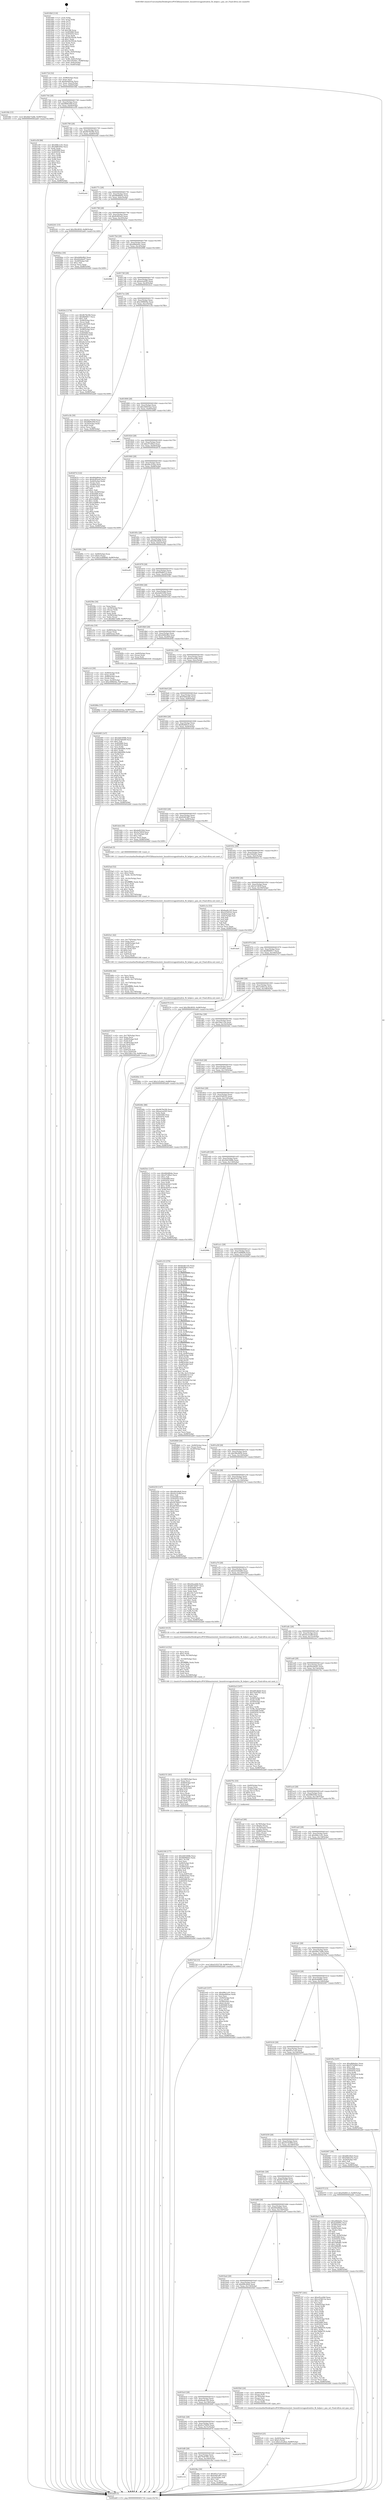 digraph "0x4016b0" {
  label = "0x4016b0 (/mnt/c/Users/mathe/Desktop/tcc/POCII/binaries/extr_linuxdriversgpudrmdrm_fb_helper.c_pan_set_Final-ollvm.out::main(0))"
  labelloc = "t"
  node[shape=record]

  Entry [label="",width=0.3,height=0.3,shape=circle,fillcolor=black,style=filled]
  "0x401724" [label="{
     0x401724 [32]\l
     | [instrs]\l
     &nbsp;&nbsp;0x401724 \<+6\>: mov -0x98(%rbp),%eax\l
     &nbsp;&nbsp;0x40172a \<+2\>: mov %eax,%ecx\l
     &nbsp;&nbsp;0x40172c \<+6\>: sub $0x8ad492ae,%ecx\l
     &nbsp;&nbsp;0x401732 \<+6\>: mov %eax,-0xac(%rbp)\l
     &nbsp;&nbsp;0x401738 \<+6\>: mov %ecx,-0xb0(%rbp)\l
     &nbsp;&nbsp;0x40173e \<+6\>: je 0000000000401f4b \<main+0x89b\>\l
  }"]
  "0x401f4b" [label="{
     0x401f4b [15]\l
     | [instrs]\l
     &nbsp;&nbsp;0x401f4b \<+10\>: movl $0x4bb73a8b,-0x98(%rbp)\l
     &nbsp;&nbsp;0x401f55 \<+5\>: jmp 0000000000402ab9 \<main+0x1409\>\l
  }"]
  "0x401744" [label="{
     0x401744 [28]\l
     | [instrs]\l
     &nbsp;&nbsp;0x401744 \<+5\>: jmp 0000000000401749 \<main+0x99\>\l
     &nbsp;&nbsp;0x401749 \<+6\>: mov -0xac(%rbp),%eax\l
     &nbsp;&nbsp;0x40174f \<+5\>: sub $0x9690c64f,%eax\l
     &nbsp;&nbsp;0x401754 \<+6\>: mov %eax,-0xb4(%rbp)\l
     &nbsp;&nbsp;0x40175a \<+6\>: je 0000000000401e59 \<main+0x7a9\>\l
  }"]
  Exit [label="",width=0.3,height=0.3,shape=circle,fillcolor=black,style=filled,peripheries=2]
  "0x401e59" [label="{
     0x401e59 [86]\l
     | [instrs]\l
     &nbsp;&nbsp;0x401e59 \<+5\>: mov $0x496c1c01,%eax\l
     &nbsp;&nbsp;0x401e5e \<+5\>: mov $0x48fb5042,%ecx\l
     &nbsp;&nbsp;0x401e63 \<+2\>: xor %edx,%edx\l
     &nbsp;&nbsp;0x401e65 \<+7\>: mov 0x405068,%esi\l
     &nbsp;&nbsp;0x401e6c \<+7\>: mov 0x405054,%edi\l
     &nbsp;&nbsp;0x401e73 \<+3\>: sub $0x1,%edx\l
     &nbsp;&nbsp;0x401e76 \<+3\>: mov %esi,%r8d\l
     &nbsp;&nbsp;0x401e79 \<+3\>: add %edx,%r8d\l
     &nbsp;&nbsp;0x401e7c \<+4\>: imul %r8d,%esi\l
     &nbsp;&nbsp;0x401e80 \<+3\>: and $0x1,%esi\l
     &nbsp;&nbsp;0x401e83 \<+3\>: cmp $0x0,%esi\l
     &nbsp;&nbsp;0x401e86 \<+4\>: sete %r9b\l
     &nbsp;&nbsp;0x401e8a \<+3\>: cmp $0xa,%edi\l
     &nbsp;&nbsp;0x401e8d \<+4\>: setl %r10b\l
     &nbsp;&nbsp;0x401e91 \<+3\>: mov %r9b,%r11b\l
     &nbsp;&nbsp;0x401e94 \<+3\>: and %r10b,%r11b\l
     &nbsp;&nbsp;0x401e97 \<+3\>: xor %r10b,%r9b\l
     &nbsp;&nbsp;0x401e9a \<+3\>: or %r9b,%r11b\l
     &nbsp;&nbsp;0x401e9d \<+4\>: test $0x1,%r11b\l
     &nbsp;&nbsp;0x401ea1 \<+3\>: cmovne %ecx,%eax\l
     &nbsp;&nbsp;0x401ea4 \<+6\>: mov %eax,-0x98(%rbp)\l
     &nbsp;&nbsp;0x401eaa \<+5\>: jmp 0000000000402ab9 \<main+0x1409\>\l
  }"]
  "0x401760" [label="{
     0x401760 [28]\l
     | [instrs]\l
     &nbsp;&nbsp;0x401760 \<+5\>: jmp 0000000000401765 \<main+0xb5\>\l
     &nbsp;&nbsp;0x401765 \<+6\>: mov -0xac(%rbp),%eax\l
     &nbsp;&nbsp;0x40176b \<+5\>: sub $0x9b79e5f4,%eax\l
     &nbsp;&nbsp;0x401770 \<+6\>: mov %eax,-0xb8(%rbp)\l
     &nbsp;&nbsp;0x401776 \<+6\>: je 0000000000402a4d \<main+0x139d\>\l
  }"]
  "0x40286a" [label="{
     0x40286a [15]\l
     | [instrs]\l
     &nbsp;&nbsp;0x40286a \<+10\>: movl $0xd4c223ea,-0x98(%rbp)\l
     &nbsp;&nbsp;0x402874 \<+5\>: jmp 0000000000402ab9 \<main+0x1409\>\l
  }"]
  "0x402a4d" [label="{
     0x402a4d\l
  }", style=dashed]
  "0x40177c" [label="{
     0x40177c [28]\l
     | [instrs]\l
     &nbsp;&nbsp;0x40177c \<+5\>: jmp 0000000000401781 \<main+0xd1\>\l
     &nbsp;&nbsp;0x401781 \<+6\>: mov -0xac(%rbp),%eax\l
     &nbsp;&nbsp;0x401787 \<+5\>: sub $0x9b9fdb42,%eax\l
     &nbsp;&nbsp;0x40178c \<+6\>: mov %eax,-0xbc(%rbp)\l
     &nbsp;&nbsp;0x401792 \<+6\>: je 0000000000402241 \<main+0xb91\>\l
  }"]
  "0x40272d" [label="{
     0x40272d [15]\l
     | [instrs]\l
     &nbsp;&nbsp;0x40272d \<+10\>: movl $0x41052739,-0x98(%rbp)\l
     &nbsp;&nbsp;0x402737 \<+5\>: jmp 0000000000402ab9 \<main+0x1409\>\l
  }"]
  "0x402241" [label="{
     0x402241 [15]\l
     | [instrs]\l
     &nbsp;&nbsp;0x402241 \<+10\>: movl $0x3f9c9930,-0x98(%rbp)\l
     &nbsp;&nbsp;0x40224b \<+5\>: jmp 0000000000402ab9 \<main+0x1409\>\l
  }"]
  "0x401798" [label="{
     0x401798 [28]\l
     | [instrs]\l
     &nbsp;&nbsp;0x401798 \<+5\>: jmp 000000000040179d \<main+0xed\>\l
     &nbsp;&nbsp;0x40179d \<+6\>: mov -0xac(%rbp),%eax\l
     &nbsp;&nbsp;0x4017a3 \<+5\>: sub $0x9cf95ac6,%eax\l
     &nbsp;&nbsp;0x4017a8 \<+6\>: mov %eax,-0xc0(%rbp)\l
     &nbsp;&nbsp;0x4017ae \<+6\>: je 00000000004026ee \<main+0x103e\>\l
  }"]
  "0x4025c8" [label="{
     0x4025c8 [25]\l
     | [instrs]\l
     &nbsp;&nbsp;0x4025c8 \<+4\>: mov -0x40(%rbp),%rax\l
     &nbsp;&nbsp;0x4025cc \<+6\>: movl $0x0,(%rax)\l
     &nbsp;&nbsp;0x4025d2 \<+10\>: movl $0x1cf1a9e2,-0x98(%rbp)\l
     &nbsp;&nbsp;0x4025dc \<+5\>: jmp 0000000000402ab9 \<main+0x1409\>\l
  }"]
  "0x4026ee" [label="{
     0x4026ee [30]\l
     | [instrs]\l
     &nbsp;&nbsp;0x4026ee \<+5\>: mov $0xeb66e9b2,%eax\l
     &nbsp;&nbsp;0x4026f3 \<+5\>: mov $0x442d4e97,%ecx\l
     &nbsp;&nbsp;0x4026f8 \<+3\>: mov -0x29(%rbp),%dl\l
     &nbsp;&nbsp;0x4026fb \<+3\>: test $0x1,%dl\l
     &nbsp;&nbsp;0x4026fe \<+3\>: cmovne %ecx,%eax\l
     &nbsp;&nbsp;0x402701 \<+6\>: mov %eax,-0x98(%rbp)\l
     &nbsp;&nbsp;0x402707 \<+5\>: jmp 0000000000402ab9 \<main+0x1409\>\l
  }"]
  "0x4017b4" [label="{
     0x4017b4 [28]\l
     | [instrs]\l
     &nbsp;&nbsp;0x4017b4 \<+5\>: jmp 00000000004017b9 \<main+0x109\>\l
     &nbsp;&nbsp;0x4017b9 \<+6\>: mov -0xac(%rbp),%eax\l
     &nbsp;&nbsp;0x4017bf \<+5\>: sub $0xa8b6a0ec,%eax\l
     &nbsp;&nbsp;0x4017c4 \<+6\>: mov %eax,-0xc4(%rbp)\l
     &nbsp;&nbsp;0x4017ca \<+6\>: je 0000000000402966 \<main+0x12b6\>\l
  }"]
  "0x402437" [label="{
     0x402437 [53]\l
     | [instrs]\l
     &nbsp;&nbsp;0x402437 \<+6\>: mov -0x178(%rbp),%ecx\l
     &nbsp;&nbsp;0x40243d \<+3\>: imul %eax,%ecx\l
     &nbsp;&nbsp;0x402440 \<+4\>: mov -0x60(%rbp),%r8\l
     &nbsp;&nbsp;0x402444 \<+3\>: mov (%r8),%r8\l
     &nbsp;&nbsp;0x402447 \<+4\>: mov -0x58(%rbp),%r9\l
     &nbsp;&nbsp;0x40244b \<+3\>: movslq (%r9),%r9\l
     &nbsp;&nbsp;0x40244e \<+4\>: shl $0x4,%r9\l
     &nbsp;&nbsp;0x402452 \<+3\>: add %r9,%r8\l
     &nbsp;&nbsp;0x402455 \<+4\>: mov 0x8(%r8),%r8\l
     &nbsp;&nbsp;0x402459 \<+4\>: mov %ecx,0x4(%r8)\l
     &nbsp;&nbsp;0x40245d \<+10\>: movl $0x1b8c11fa,-0x98(%rbp)\l
     &nbsp;&nbsp;0x402467 \<+5\>: jmp 0000000000402ab9 \<main+0x1409\>\l
  }"]
  "0x402966" [label="{
     0x402966\l
  }", style=dashed]
  "0x4017d0" [label="{
     0x4017d0 [28]\l
     | [instrs]\l
     &nbsp;&nbsp;0x4017d0 \<+5\>: jmp 00000000004017d5 \<main+0x125\>\l
     &nbsp;&nbsp;0x4017d5 \<+6\>: mov -0xac(%rbp),%eax\l
     &nbsp;&nbsp;0x4017db \<+5\>: sub $0xae2ed3f3,%eax\l
     &nbsp;&nbsp;0x4017e0 \<+6\>: mov %eax,-0xc8(%rbp)\l
     &nbsp;&nbsp;0x4017e6 \<+6\>: je 00000000004024c2 \<main+0xe12\>\l
  }"]
  "0x40240b" [label="{
     0x40240b [44]\l
     | [instrs]\l
     &nbsp;&nbsp;0x40240b \<+2\>: xor %ecx,%ecx\l
     &nbsp;&nbsp;0x40240d \<+5\>: mov $0x2,%edx\l
     &nbsp;&nbsp;0x402412 \<+6\>: mov %edx,-0x174(%rbp)\l
     &nbsp;&nbsp;0x402418 \<+1\>: cltd\l
     &nbsp;&nbsp;0x402419 \<+6\>: mov -0x174(%rbp),%esi\l
     &nbsp;&nbsp;0x40241f \<+2\>: idiv %esi\l
     &nbsp;&nbsp;0x402421 \<+6\>: imul $0xfffffffe,%edx,%edx\l
     &nbsp;&nbsp;0x402427 \<+3\>: sub $0x1,%ecx\l
     &nbsp;&nbsp;0x40242a \<+2\>: sub %ecx,%edx\l
     &nbsp;&nbsp;0x40242c \<+6\>: mov %edx,-0x178(%rbp)\l
     &nbsp;&nbsp;0x402432 \<+5\>: call 0000000000401160 \<next_i\>\l
     | [calls]\l
     &nbsp;&nbsp;0x401160 \{1\} (/mnt/c/Users/mathe/Desktop/tcc/POCII/binaries/extr_linuxdriversgpudrmdrm_fb_helper.c_pan_set_Final-ollvm.out::next_i)\l
  }"]
  "0x4024c2" [label="{
     0x4024c2 [174]\l
     | [instrs]\l
     &nbsp;&nbsp;0x4024c2 \<+5\>: mov $0x9b79e5f4,%eax\l
     &nbsp;&nbsp;0x4024c7 \<+5\>: mov $0x88d0917,%ecx\l
     &nbsp;&nbsp;0x4024cc \<+2\>: mov $0x1,%dl\l
     &nbsp;&nbsp;0x4024ce \<+4\>: mov -0x48(%rbp),%rsi\l
     &nbsp;&nbsp;0x4024d2 \<+2\>: mov (%rsi),%edi\l
     &nbsp;&nbsp;0x4024d4 \<+6\>: sub $0xa2b030f5,%edi\l
     &nbsp;&nbsp;0x4024da \<+3\>: add $0x1,%edi\l
     &nbsp;&nbsp;0x4024dd \<+6\>: add $0xa2b030f5,%edi\l
     &nbsp;&nbsp;0x4024e3 \<+4\>: mov -0x48(%rbp),%rsi\l
     &nbsp;&nbsp;0x4024e7 \<+2\>: mov %edi,(%rsi)\l
     &nbsp;&nbsp;0x4024e9 \<+7\>: mov 0x405068,%edi\l
     &nbsp;&nbsp;0x4024f0 \<+8\>: mov 0x405054,%r8d\l
     &nbsp;&nbsp;0x4024f8 \<+3\>: mov %edi,%r9d\l
     &nbsp;&nbsp;0x4024fb \<+7\>: add $0xebc3a53e,%r9d\l
     &nbsp;&nbsp;0x402502 \<+4\>: sub $0x1,%r9d\l
     &nbsp;&nbsp;0x402506 \<+7\>: sub $0xebc3a53e,%r9d\l
     &nbsp;&nbsp;0x40250d \<+4\>: imul %r9d,%edi\l
     &nbsp;&nbsp;0x402511 \<+3\>: and $0x1,%edi\l
     &nbsp;&nbsp;0x402514 \<+3\>: cmp $0x0,%edi\l
     &nbsp;&nbsp;0x402517 \<+4\>: sete %r10b\l
     &nbsp;&nbsp;0x40251b \<+4\>: cmp $0xa,%r8d\l
     &nbsp;&nbsp;0x40251f \<+4\>: setl %r11b\l
     &nbsp;&nbsp;0x402523 \<+3\>: mov %r10b,%bl\l
     &nbsp;&nbsp;0x402526 \<+3\>: xor $0xff,%bl\l
     &nbsp;&nbsp;0x402529 \<+3\>: mov %r11b,%r14b\l
     &nbsp;&nbsp;0x40252c \<+4\>: xor $0xff,%r14b\l
     &nbsp;&nbsp;0x402530 \<+3\>: xor $0x1,%dl\l
     &nbsp;&nbsp;0x402533 \<+3\>: mov %bl,%r15b\l
     &nbsp;&nbsp;0x402536 \<+4\>: and $0xff,%r15b\l
     &nbsp;&nbsp;0x40253a \<+3\>: and %dl,%r10b\l
     &nbsp;&nbsp;0x40253d \<+3\>: mov %r14b,%r12b\l
     &nbsp;&nbsp;0x402540 \<+4\>: and $0xff,%r12b\l
     &nbsp;&nbsp;0x402544 \<+3\>: and %dl,%r11b\l
     &nbsp;&nbsp;0x402547 \<+3\>: or %r10b,%r15b\l
     &nbsp;&nbsp;0x40254a \<+3\>: or %r11b,%r12b\l
     &nbsp;&nbsp;0x40254d \<+3\>: xor %r12b,%r15b\l
     &nbsp;&nbsp;0x402550 \<+3\>: or %r14b,%bl\l
     &nbsp;&nbsp;0x402553 \<+3\>: xor $0xff,%bl\l
     &nbsp;&nbsp;0x402556 \<+3\>: or $0x1,%dl\l
     &nbsp;&nbsp;0x402559 \<+2\>: and %dl,%bl\l
     &nbsp;&nbsp;0x40255b \<+3\>: or %bl,%r15b\l
     &nbsp;&nbsp;0x40255e \<+4\>: test $0x1,%r15b\l
     &nbsp;&nbsp;0x402562 \<+3\>: cmovne %ecx,%eax\l
     &nbsp;&nbsp;0x402565 \<+6\>: mov %eax,-0x98(%rbp)\l
     &nbsp;&nbsp;0x40256b \<+5\>: jmp 0000000000402ab9 \<main+0x1409\>\l
  }"]
  "0x4017ec" [label="{
     0x4017ec [28]\l
     | [instrs]\l
     &nbsp;&nbsp;0x4017ec \<+5\>: jmp 00000000004017f1 \<main+0x141\>\l
     &nbsp;&nbsp;0x4017f1 \<+6\>: mov -0xac(%rbp),%eax\l
     &nbsp;&nbsp;0x4017f7 \<+5\>: sub $0xc099b04e,%eax\l
     &nbsp;&nbsp;0x4017fc \<+6\>: mov %eax,-0xcc(%rbp)\l
     &nbsp;&nbsp;0x401802 \<+6\>: je 0000000000401e3b \<main+0x78b\>\l
  }"]
  "0x4023e1" [label="{
     0x4023e1 [42]\l
     | [instrs]\l
     &nbsp;&nbsp;0x4023e1 \<+6\>: mov -0x170(%rbp),%ecx\l
     &nbsp;&nbsp;0x4023e7 \<+3\>: imul %eax,%ecx\l
     &nbsp;&nbsp;0x4023ea \<+4\>: mov -0x60(%rbp),%r8\l
     &nbsp;&nbsp;0x4023ee \<+3\>: mov (%r8),%r8\l
     &nbsp;&nbsp;0x4023f1 \<+4\>: mov -0x58(%rbp),%r9\l
     &nbsp;&nbsp;0x4023f5 \<+3\>: movslq (%r9),%r9\l
     &nbsp;&nbsp;0x4023f8 \<+4\>: shl $0x4,%r9\l
     &nbsp;&nbsp;0x4023fc \<+3\>: add %r9,%r8\l
     &nbsp;&nbsp;0x4023ff \<+4\>: mov 0x8(%r8),%r8\l
     &nbsp;&nbsp;0x402403 \<+3\>: mov %ecx,(%r8)\l
     &nbsp;&nbsp;0x402406 \<+5\>: call 0000000000401160 \<next_i\>\l
     | [calls]\l
     &nbsp;&nbsp;0x401160 \{1\} (/mnt/c/Users/mathe/Desktop/tcc/POCII/binaries/extr_linuxdriversgpudrmdrm_fb_helper.c_pan_set_Final-ollvm.out::next_i)\l
  }"]
  "0x401e3b" [label="{
     0x401e3b [30]\l
     | [instrs]\l
     &nbsp;&nbsp;0x401e3b \<+5\>: mov $0x6ce79459,%eax\l
     &nbsp;&nbsp;0x401e40 \<+5\>: mov $0x9690c64f,%ecx\l
     &nbsp;&nbsp;0x401e45 \<+3\>: mov -0x30(%rbp),%edx\l
     &nbsp;&nbsp;0x401e48 \<+3\>: cmp $0x0,%edx\l
     &nbsp;&nbsp;0x401e4b \<+3\>: cmove %ecx,%eax\l
     &nbsp;&nbsp;0x401e4e \<+6\>: mov %eax,-0x98(%rbp)\l
     &nbsp;&nbsp;0x401e54 \<+5\>: jmp 0000000000402ab9 \<main+0x1409\>\l
  }"]
  "0x401808" [label="{
     0x401808 [28]\l
     | [instrs]\l
     &nbsp;&nbsp;0x401808 \<+5\>: jmp 000000000040180d \<main+0x15d\>\l
     &nbsp;&nbsp;0x40180d \<+6\>: mov -0xac(%rbp),%eax\l
     &nbsp;&nbsp;0x401813 \<+5\>: sub $0xc84925a2,%eax\l
     &nbsp;&nbsp;0x401818 \<+6\>: mov %eax,-0xd0(%rbp)\l
     &nbsp;&nbsp;0x40181e \<+6\>: je 0000000000402888 \<main+0x11d8\>\l
  }"]
  "0x4023ad" [label="{
     0x4023ad [52]\l
     | [instrs]\l
     &nbsp;&nbsp;0x4023ad \<+2\>: xor %ecx,%ecx\l
     &nbsp;&nbsp;0x4023af \<+5\>: mov $0x2,%edx\l
     &nbsp;&nbsp;0x4023b4 \<+6\>: mov %edx,-0x16c(%rbp)\l
     &nbsp;&nbsp;0x4023ba \<+1\>: cltd\l
     &nbsp;&nbsp;0x4023bb \<+6\>: mov -0x16c(%rbp),%esi\l
     &nbsp;&nbsp;0x4023c1 \<+2\>: idiv %esi\l
     &nbsp;&nbsp;0x4023c3 \<+6\>: imul $0xfffffffe,%edx,%edx\l
     &nbsp;&nbsp;0x4023c9 \<+2\>: mov %ecx,%edi\l
     &nbsp;&nbsp;0x4023cb \<+2\>: sub %edx,%edi\l
     &nbsp;&nbsp;0x4023cd \<+2\>: mov %ecx,%edx\l
     &nbsp;&nbsp;0x4023cf \<+3\>: sub $0x1,%edx\l
     &nbsp;&nbsp;0x4023d2 \<+2\>: add %edx,%edi\l
     &nbsp;&nbsp;0x4023d4 \<+2\>: sub %edi,%ecx\l
     &nbsp;&nbsp;0x4023d6 \<+6\>: mov %ecx,-0x170(%rbp)\l
     &nbsp;&nbsp;0x4023dc \<+5\>: call 0000000000401160 \<next_i\>\l
     | [calls]\l
     &nbsp;&nbsp;0x401160 \{1\} (/mnt/c/Users/mathe/Desktop/tcc/POCII/binaries/extr_linuxdriversgpudrmdrm_fb_helper.c_pan_set_Final-ollvm.out::next_i)\l
  }"]
  "0x402888" [label="{
     0x402888\l
  }", style=dashed]
  "0x401824" [label="{
     0x401824 [28]\l
     | [instrs]\l
     &nbsp;&nbsp;0x401824 \<+5\>: jmp 0000000000401829 \<main+0x179\>\l
     &nbsp;&nbsp;0x401829 \<+6\>: mov -0xac(%rbp),%eax\l
     &nbsp;&nbsp;0x40182f \<+5\>: sub $0xcf7c69a3,%eax\l
     &nbsp;&nbsp;0x401834 \<+6\>: mov %eax,-0xd4(%rbp)\l
     &nbsp;&nbsp;0x40183a \<+6\>: je 0000000000402674 \<main+0xfc4\>\l
  }"]
  "0x401c14" [label="{
     0x401c14\l
  }", style=dashed]
  "0x402674" [label="{
     0x402674 [122]\l
     | [instrs]\l
     &nbsp;&nbsp;0x402674 \<+5\>: mov $0x664d6b4e,%eax\l
     &nbsp;&nbsp;0x402679 \<+5\>: mov $0x9cf95ac6,%ecx\l
     &nbsp;&nbsp;0x40267e \<+4\>: mov -0x40(%rbp),%rdx\l
     &nbsp;&nbsp;0x402682 \<+2\>: mov (%rdx),%esi\l
     &nbsp;&nbsp;0x402684 \<+4\>: mov -0x68(%rbp),%rdx\l
     &nbsp;&nbsp;0x402688 \<+2\>: cmp (%rdx),%esi\l
     &nbsp;&nbsp;0x40268a \<+4\>: setl %dil\l
     &nbsp;&nbsp;0x40268e \<+4\>: and $0x1,%dil\l
     &nbsp;&nbsp;0x402692 \<+4\>: mov %dil,-0x29(%rbp)\l
     &nbsp;&nbsp;0x402696 \<+7\>: mov 0x405068,%esi\l
     &nbsp;&nbsp;0x40269d \<+8\>: mov 0x405054,%r8d\l
     &nbsp;&nbsp;0x4026a5 \<+3\>: mov %esi,%r9d\l
     &nbsp;&nbsp;0x4026a8 \<+7\>: sub $0x33d8f87e,%r9d\l
     &nbsp;&nbsp;0x4026af \<+4\>: sub $0x1,%r9d\l
     &nbsp;&nbsp;0x4026b3 \<+7\>: add $0x33d8f87e,%r9d\l
     &nbsp;&nbsp;0x4026ba \<+4\>: imul %r9d,%esi\l
     &nbsp;&nbsp;0x4026be \<+3\>: and $0x1,%esi\l
     &nbsp;&nbsp;0x4026c1 \<+3\>: cmp $0x0,%esi\l
     &nbsp;&nbsp;0x4026c4 \<+4\>: sete %dil\l
     &nbsp;&nbsp;0x4026c8 \<+4\>: cmp $0xa,%r8d\l
     &nbsp;&nbsp;0x4026cc \<+4\>: setl %r10b\l
     &nbsp;&nbsp;0x4026d0 \<+3\>: mov %dil,%r11b\l
     &nbsp;&nbsp;0x4026d3 \<+3\>: and %r10b,%r11b\l
     &nbsp;&nbsp;0x4026d6 \<+3\>: xor %r10b,%dil\l
     &nbsp;&nbsp;0x4026d9 \<+3\>: or %dil,%r11b\l
     &nbsp;&nbsp;0x4026dc \<+4\>: test $0x1,%r11b\l
     &nbsp;&nbsp;0x4026e0 \<+3\>: cmovne %ecx,%eax\l
     &nbsp;&nbsp;0x4026e3 \<+6\>: mov %eax,-0x98(%rbp)\l
     &nbsp;&nbsp;0x4026e9 \<+5\>: jmp 0000000000402ab9 \<main+0x1409\>\l
  }"]
  "0x401840" [label="{
     0x401840 [28]\l
     | [instrs]\l
     &nbsp;&nbsp;0x401840 \<+5\>: jmp 0000000000401845 \<main+0x195\>\l
     &nbsp;&nbsp;0x401845 \<+6\>: mov -0xac(%rbp),%eax\l
     &nbsp;&nbsp;0x40184b \<+5\>: sub $0xd4c223ea,%eax\l
     &nbsp;&nbsp;0x401850 \<+6\>: mov %eax,-0xd8(%rbp)\l
     &nbsp;&nbsp;0x401856 \<+6\>: je 000000000040289c \<main+0x11ec\>\l
  }"]
  "0x40238a" [label="{
     0x40238a [30]\l
     | [instrs]\l
     &nbsp;&nbsp;0x40238a \<+5\>: mov $0x4f1a7ca0,%eax\l
     &nbsp;&nbsp;0x40238f \<+5\>: mov $0xfc691d67,%ecx\l
     &nbsp;&nbsp;0x402394 \<+3\>: mov -0x2a(%rbp),%dl\l
     &nbsp;&nbsp;0x402397 \<+3\>: test $0x1,%dl\l
     &nbsp;&nbsp;0x40239a \<+3\>: cmovne %ecx,%eax\l
     &nbsp;&nbsp;0x40239d \<+6\>: mov %eax,-0x98(%rbp)\l
     &nbsp;&nbsp;0x4023a3 \<+5\>: jmp 0000000000402ab9 \<main+0x1409\>\l
  }"]
  "0x40289c" [label="{
     0x40289c [28]\l
     | [instrs]\l
     &nbsp;&nbsp;0x40289c \<+7\>: mov -0x90(%rbp),%rax\l
     &nbsp;&nbsp;0x4028a3 \<+6\>: movl $0x0,(%rax)\l
     &nbsp;&nbsp;0x4028a9 \<+10\>: movl $0x3cd08848,-0x98(%rbp)\l
     &nbsp;&nbsp;0x4028b3 \<+5\>: jmp 0000000000402ab9 \<main+0x1409\>\l
  }"]
  "0x40185c" [label="{
     0x40185c [28]\l
     | [instrs]\l
     &nbsp;&nbsp;0x40185c \<+5\>: jmp 0000000000401861 \<main+0x1b1\>\l
     &nbsp;&nbsp;0x401861 \<+6\>: mov -0xac(%rbp),%eax\l
     &nbsp;&nbsp;0x401867 \<+5\>: sub $0xd4fcdbd4,%eax\l
     &nbsp;&nbsp;0x40186c \<+6\>: mov %eax,-0xdc(%rbp)\l
     &nbsp;&nbsp;0x401872 \<+6\>: je 0000000000402a28 \<main+0x1378\>\l
  }"]
  "0x401bf8" [label="{
     0x401bf8 [28]\l
     | [instrs]\l
     &nbsp;&nbsp;0x401bf8 \<+5\>: jmp 0000000000401bfd \<main+0x54d\>\l
     &nbsp;&nbsp;0x401bfd \<+6\>: mov -0xac(%rbp),%eax\l
     &nbsp;&nbsp;0x401c03 \<+5\>: sub $0x70e676f1,%eax\l
     &nbsp;&nbsp;0x401c08 \<+6\>: mov %eax,-0x160(%rbp)\l
     &nbsp;&nbsp;0x401c0e \<+6\>: je 000000000040238a \<main+0xcda\>\l
  }"]
  "0x402a28" [label="{
     0x402a28\l
  }", style=dashed]
  "0x401878" [label="{
     0x401878 [28]\l
     | [instrs]\l
     &nbsp;&nbsp;0x401878 \<+5\>: jmp 000000000040187d \<main+0x1cd\>\l
     &nbsp;&nbsp;0x40187d \<+6\>: mov -0xac(%rbp),%eax\l
     &nbsp;&nbsp;0x401883 \<+5\>: sub $0xd5b961c3,%eax\l
     &nbsp;&nbsp;0x401888 \<+6\>: mov %eax,-0xe0(%rbp)\l
     &nbsp;&nbsp;0x40188e \<+6\>: je 000000000040258e \<main+0xede\>\l
  }"]
  "0x402879" [label="{
     0x402879\l
  }", style=dashed]
  "0x40258e" [label="{
     0x40258e [34]\l
     | [instrs]\l
     &nbsp;&nbsp;0x40258e \<+2\>: xor %eax,%eax\l
     &nbsp;&nbsp;0x402590 \<+4\>: mov -0x58(%rbp),%rcx\l
     &nbsp;&nbsp;0x402594 \<+2\>: mov (%rcx),%edx\l
     &nbsp;&nbsp;0x402596 \<+3\>: sub $0x1,%eax\l
     &nbsp;&nbsp;0x402599 \<+2\>: sub %eax,%edx\l
     &nbsp;&nbsp;0x40259b \<+4\>: mov -0x58(%rbp),%rcx\l
     &nbsp;&nbsp;0x40259f \<+2\>: mov %edx,(%rcx)\l
     &nbsp;&nbsp;0x4025a1 \<+10\>: movl $0x4bb73a8b,-0x98(%rbp)\l
     &nbsp;&nbsp;0x4025ab \<+5\>: jmp 0000000000402ab9 \<main+0x1409\>\l
  }"]
  "0x401894" [label="{
     0x401894 [28]\l
     | [instrs]\l
     &nbsp;&nbsp;0x401894 \<+5\>: jmp 0000000000401899 \<main+0x1e9\>\l
     &nbsp;&nbsp;0x401899 \<+6\>: mov -0xac(%rbp),%eax\l
     &nbsp;&nbsp;0x40189f \<+5\>: sub $0xdaf43304,%eax\l
     &nbsp;&nbsp;0x4018a4 \<+6\>: mov %eax,-0xe4(%rbp)\l
     &nbsp;&nbsp;0x4018aa \<+6\>: je 0000000000401e0a \<main+0x75a\>\l
  }"]
  "0x401bdc" [label="{
     0x401bdc [28]\l
     | [instrs]\l
     &nbsp;&nbsp;0x401bdc \<+5\>: jmp 0000000000401be1 \<main+0x531\>\l
     &nbsp;&nbsp;0x401be1 \<+6\>: mov -0xac(%rbp),%eax\l
     &nbsp;&nbsp;0x401be7 \<+5\>: sub $0x6ce79459,%eax\l
     &nbsp;&nbsp;0x401bec \<+6\>: mov %eax,-0x15c(%rbp)\l
     &nbsp;&nbsp;0x401bf2 \<+6\>: je 0000000000402879 \<main+0x11c9\>\l
  }"]
  "0x401e0a" [label="{
     0x401e0a [19]\l
     | [instrs]\l
     &nbsp;&nbsp;0x401e0a \<+7\>: mov -0x88(%rbp),%rax\l
     &nbsp;&nbsp;0x401e11 \<+3\>: mov (%rax),%rax\l
     &nbsp;&nbsp;0x401e14 \<+4\>: mov 0x8(%rax),%rdi\l
     &nbsp;&nbsp;0x401e18 \<+5\>: call 0000000000401060 \<atoi@plt\>\l
     | [calls]\l
     &nbsp;&nbsp;0x401060 \{1\} (unknown)\l
  }"]
  "0x4018b0" [label="{
     0x4018b0 [28]\l
     | [instrs]\l
     &nbsp;&nbsp;0x4018b0 \<+5\>: jmp 00000000004018b5 \<main+0x205\>\l
     &nbsp;&nbsp;0x4018b5 \<+6\>: mov -0xac(%rbp),%eax\l
     &nbsp;&nbsp;0x4018bb \<+5\>: sub $0xeb66e9b2,%eax\l
     &nbsp;&nbsp;0x4018c0 \<+6\>: mov %eax,-0xe8(%rbp)\l
     &nbsp;&nbsp;0x4018c6 \<+6\>: je 000000000040285b \<main+0x11ab\>\l
  }"]
  "0x4028d0" [label="{
     0x4028d0\l
  }", style=dashed]
  "0x40285b" [label="{
     0x40285b [15]\l
     | [instrs]\l
     &nbsp;&nbsp;0x40285b \<+4\>: mov -0x60(%rbp),%rax\l
     &nbsp;&nbsp;0x40285f \<+3\>: mov (%rax),%rax\l
     &nbsp;&nbsp;0x402862 \<+3\>: mov %rax,%rdi\l
     &nbsp;&nbsp;0x402865 \<+5\>: call 0000000000401030 \<free@plt\>\l
     | [calls]\l
     &nbsp;&nbsp;0x401030 \{1\} (unknown)\l
  }"]
  "0x4018cc" [label="{
     0x4018cc [28]\l
     | [instrs]\l
     &nbsp;&nbsp;0x4018cc \<+5\>: jmp 00000000004018d1 \<main+0x221\>\l
     &nbsp;&nbsp;0x4018d1 \<+6\>: mov -0xac(%rbp),%eax\l
     &nbsp;&nbsp;0x4018d7 \<+5\>: sub $0xef2ca2b6,%eax\l
     &nbsp;&nbsp;0x4018dc \<+6\>: mov %eax,-0xec(%rbp)\l
     &nbsp;&nbsp;0x4018e2 \<+6\>: je 0000000000402a94 \<main+0x13e4\>\l
  }"]
  "0x401bc0" [label="{
     0x401bc0 [28]\l
     | [instrs]\l
     &nbsp;&nbsp;0x401bc0 \<+5\>: jmp 0000000000401bc5 \<main+0x515\>\l
     &nbsp;&nbsp;0x401bc5 \<+6\>: mov -0xac(%rbp),%eax\l
     &nbsp;&nbsp;0x401bcb \<+5\>: sub $0x6aa8c145,%eax\l
     &nbsp;&nbsp;0x401bd0 \<+6\>: mov %eax,-0x158(%rbp)\l
     &nbsp;&nbsp;0x401bd6 \<+6\>: je 00000000004028d0 \<main+0x1220\>\l
  }"]
  "0x402a94" [label="{
     0x402a94\l
  }", style=dashed]
  "0x4018e8" [label="{
     0x4018e8 [28]\l
     | [instrs]\l
     &nbsp;&nbsp;0x4018e8 \<+5\>: jmp 00000000004018ed \<main+0x23d\>\l
     &nbsp;&nbsp;0x4018ed \<+6\>: mov -0xac(%rbp),%eax\l
     &nbsp;&nbsp;0x4018f3 \<+5\>: sub $0xf3b6e20e,%eax\l
     &nbsp;&nbsp;0x4018f8 \<+6\>: mov %eax,-0xf0(%rbp)\l
     &nbsp;&nbsp;0x4018fe \<+6\>: je 0000000000402085 \<main+0x9d5\>\l
  }"]
  "0x4025b0" [label="{
     0x4025b0 [24]\l
     | [instrs]\l
     &nbsp;&nbsp;0x4025b0 \<+4\>: mov -0x60(%rbp),%rax\l
     &nbsp;&nbsp;0x4025b4 \<+3\>: mov (%rax),%rdi\l
     &nbsp;&nbsp;0x4025b7 \<+4\>: mov -0x78(%rbp),%rax\l
     &nbsp;&nbsp;0x4025bb \<+2\>: mov (%rax),%esi\l
     &nbsp;&nbsp;0x4025bd \<+4\>: mov -0x70(%rbp),%rax\l
     &nbsp;&nbsp;0x4025c1 \<+2\>: mov (%rax),%edx\l
     &nbsp;&nbsp;0x4025c3 \<+5\>: call 0000000000401240 \<pan_set\>\l
     | [calls]\l
     &nbsp;&nbsp;0x401240 \{1\} (/mnt/c/Users/mathe/Desktop/tcc/POCII/binaries/extr_linuxdriversgpudrmdrm_fb_helper.c_pan_set_Final-ollvm.out::pan_set)\l
  }"]
  "0x402085" [label="{
     0x402085 [147]\l
     | [instrs]\l
     &nbsp;&nbsp;0x402085 \<+5\>: mov $0x2b61848b,%eax\l
     &nbsp;&nbsp;0x40208a \<+5\>: mov $0x42540e69,%ecx\l
     &nbsp;&nbsp;0x40208f \<+2\>: mov $0x1,%dl\l
     &nbsp;&nbsp;0x402091 \<+7\>: mov 0x405068,%esi\l
     &nbsp;&nbsp;0x402098 \<+7\>: mov 0x405054,%edi\l
     &nbsp;&nbsp;0x40209f \<+3\>: mov %esi,%r8d\l
     &nbsp;&nbsp;0x4020a2 \<+7\>: sub $0x3db04f94,%r8d\l
     &nbsp;&nbsp;0x4020a9 \<+4\>: sub $0x1,%r8d\l
     &nbsp;&nbsp;0x4020ad \<+7\>: add $0x3db04f94,%r8d\l
     &nbsp;&nbsp;0x4020b4 \<+4\>: imul %r8d,%esi\l
     &nbsp;&nbsp;0x4020b8 \<+3\>: and $0x1,%esi\l
     &nbsp;&nbsp;0x4020bb \<+3\>: cmp $0x0,%esi\l
     &nbsp;&nbsp;0x4020be \<+4\>: sete %r9b\l
     &nbsp;&nbsp;0x4020c2 \<+3\>: cmp $0xa,%edi\l
     &nbsp;&nbsp;0x4020c5 \<+4\>: setl %r10b\l
     &nbsp;&nbsp;0x4020c9 \<+3\>: mov %r9b,%r11b\l
     &nbsp;&nbsp;0x4020cc \<+4\>: xor $0xff,%r11b\l
     &nbsp;&nbsp;0x4020d0 \<+3\>: mov %r10b,%bl\l
     &nbsp;&nbsp;0x4020d3 \<+3\>: xor $0xff,%bl\l
     &nbsp;&nbsp;0x4020d6 \<+3\>: xor $0x1,%dl\l
     &nbsp;&nbsp;0x4020d9 \<+3\>: mov %r11b,%r14b\l
     &nbsp;&nbsp;0x4020dc \<+4\>: and $0xff,%r14b\l
     &nbsp;&nbsp;0x4020e0 \<+3\>: and %dl,%r9b\l
     &nbsp;&nbsp;0x4020e3 \<+3\>: mov %bl,%r15b\l
     &nbsp;&nbsp;0x4020e6 \<+4\>: and $0xff,%r15b\l
     &nbsp;&nbsp;0x4020ea \<+3\>: and %dl,%r10b\l
     &nbsp;&nbsp;0x4020ed \<+3\>: or %r9b,%r14b\l
     &nbsp;&nbsp;0x4020f0 \<+3\>: or %r10b,%r15b\l
     &nbsp;&nbsp;0x4020f3 \<+3\>: xor %r15b,%r14b\l
     &nbsp;&nbsp;0x4020f6 \<+3\>: or %bl,%r11b\l
     &nbsp;&nbsp;0x4020f9 \<+4\>: xor $0xff,%r11b\l
     &nbsp;&nbsp;0x4020fd \<+3\>: or $0x1,%dl\l
     &nbsp;&nbsp;0x402100 \<+3\>: and %dl,%r11b\l
     &nbsp;&nbsp;0x402103 \<+3\>: or %r11b,%r14b\l
     &nbsp;&nbsp;0x402106 \<+4\>: test $0x1,%r14b\l
     &nbsp;&nbsp;0x40210a \<+3\>: cmovne %ecx,%eax\l
     &nbsp;&nbsp;0x40210d \<+6\>: mov %eax,-0x98(%rbp)\l
     &nbsp;&nbsp;0x402113 \<+5\>: jmp 0000000000402ab9 \<main+0x1409\>\l
  }"]
  "0x401904" [label="{
     0x401904 [28]\l
     | [instrs]\l
     &nbsp;&nbsp;0x401904 \<+5\>: jmp 0000000000401909 \<main+0x259\>\l
     &nbsp;&nbsp;0x401909 \<+6\>: mov -0xac(%rbp),%eax\l
     &nbsp;&nbsp;0x40190f \<+5\>: sub $0xfbefb0c5,%eax\l
     &nbsp;&nbsp;0x401914 \<+6\>: mov %eax,-0xf4(%rbp)\l
     &nbsp;&nbsp;0x40191a \<+6\>: je 0000000000401dcb \<main+0x71b\>\l
  }"]
  "0x401ba4" [label="{
     0x401ba4 [28]\l
     | [instrs]\l
     &nbsp;&nbsp;0x401ba4 \<+5\>: jmp 0000000000401ba9 \<main+0x4f9\>\l
     &nbsp;&nbsp;0x401ba9 \<+6\>: mov -0xac(%rbp),%eax\l
     &nbsp;&nbsp;0x401baf \<+5\>: sub $0x69fc49e4,%eax\l
     &nbsp;&nbsp;0x401bb4 \<+6\>: mov %eax,-0x154(%rbp)\l
     &nbsp;&nbsp;0x401bba \<+6\>: je 00000000004025b0 \<main+0xf00\>\l
  }"]
  "0x401dcb" [label="{
     0x401dcb [30]\l
     | [instrs]\l
     &nbsp;&nbsp;0x401dcb \<+5\>: mov $0xdaf43304,%eax\l
     &nbsp;&nbsp;0x401dd0 \<+5\>: mov $0x5a7d03f,%ecx\l
     &nbsp;&nbsp;0x401dd5 \<+3\>: mov -0x31(%rbp),%dl\l
     &nbsp;&nbsp;0x401dd8 \<+3\>: test $0x1,%dl\l
     &nbsp;&nbsp;0x401ddb \<+3\>: cmovne %ecx,%eax\l
     &nbsp;&nbsp;0x401dde \<+6\>: mov %eax,-0x98(%rbp)\l
     &nbsp;&nbsp;0x401de4 \<+5\>: jmp 0000000000402ab9 \<main+0x1409\>\l
  }"]
  "0x401920" [label="{
     0x401920 [28]\l
     | [instrs]\l
     &nbsp;&nbsp;0x401920 \<+5\>: jmp 0000000000401925 \<main+0x275\>\l
     &nbsp;&nbsp;0x401925 \<+6\>: mov -0xac(%rbp),%eax\l
     &nbsp;&nbsp;0x40192b \<+5\>: sub $0xfc691d67,%eax\l
     &nbsp;&nbsp;0x401930 \<+6\>: mov %eax,-0xf8(%rbp)\l
     &nbsp;&nbsp;0x401936 \<+6\>: je 00000000004023a8 \<main+0xcf8\>\l
  }"]
  "0x402a6f" [label="{
     0x402a6f\l
  }", style=dashed]
  "0x4023a8" [label="{
     0x4023a8 [5]\l
     | [instrs]\l
     &nbsp;&nbsp;0x4023a8 \<+5\>: call 0000000000401160 \<next_i\>\l
     | [calls]\l
     &nbsp;&nbsp;0x401160 \{1\} (/mnt/c/Users/mathe/Desktop/tcc/POCII/binaries/extr_linuxdriversgpudrmdrm_fb_helper.c_pan_set_Final-ollvm.out::next_i)\l
  }"]
  "0x40193c" [label="{
     0x40193c [28]\l
     | [instrs]\l
     &nbsp;&nbsp;0x40193c \<+5\>: jmp 0000000000401941 \<main+0x291\>\l
     &nbsp;&nbsp;0x401941 \<+6\>: mov -0xac(%rbp),%eax\l
     &nbsp;&nbsp;0x401947 \<+5\>: sub $0x330295c,%eax\l
     &nbsp;&nbsp;0x40194c \<+6\>: mov %eax,-0xfc(%rbp)\l
     &nbsp;&nbsp;0x401952 \<+6\>: je 0000000000401c1e \<main+0x56e\>\l
  }"]
  "0x401b88" [label="{
     0x401b88 [28]\l
     | [instrs]\l
     &nbsp;&nbsp;0x401b88 \<+5\>: jmp 0000000000401b8d \<main+0x4dd\>\l
     &nbsp;&nbsp;0x401b8d \<+6\>: mov -0xac(%rbp),%eax\l
     &nbsp;&nbsp;0x401b93 \<+5\>: sub $0x664d6b4e,%eax\l
     &nbsp;&nbsp;0x401b98 \<+6\>: mov %eax,-0x150(%rbp)\l
     &nbsp;&nbsp;0x401b9e \<+6\>: je 0000000000402a6f \<main+0x13bf\>\l
  }"]
  "0x401c1e" [label="{
     0x401c1e [53]\l
     | [instrs]\l
     &nbsp;&nbsp;0x401c1e \<+5\>: mov $0x6aa8c145,%eax\l
     &nbsp;&nbsp;0x401c23 \<+5\>: mov $0x2254f322,%ecx\l
     &nbsp;&nbsp;0x401c28 \<+6\>: mov -0x92(%rbp),%dl\l
     &nbsp;&nbsp;0x401c2e \<+7\>: mov -0x91(%rbp),%sil\l
     &nbsp;&nbsp;0x401c35 \<+3\>: mov %dl,%dil\l
     &nbsp;&nbsp;0x401c38 \<+3\>: and %sil,%dil\l
     &nbsp;&nbsp;0x401c3b \<+3\>: xor %sil,%dl\l
     &nbsp;&nbsp;0x401c3e \<+3\>: or %dl,%dil\l
     &nbsp;&nbsp;0x401c41 \<+4\>: test $0x1,%dil\l
     &nbsp;&nbsp;0x401c45 \<+3\>: cmovne %ecx,%eax\l
     &nbsp;&nbsp;0x401c48 \<+6\>: mov %eax,-0x98(%rbp)\l
     &nbsp;&nbsp;0x401c4e \<+5\>: jmp 0000000000402ab9 \<main+0x1409\>\l
  }"]
  "0x401958" [label="{
     0x401958 [28]\l
     | [instrs]\l
     &nbsp;&nbsp;0x401958 \<+5\>: jmp 000000000040195d \<main+0x2ad\>\l
     &nbsp;&nbsp;0x40195d \<+6\>: mov -0xac(%rbp),%eax\l
     &nbsp;&nbsp;0x401963 \<+5\>: sub $0x5a7d03f,%eax\l
     &nbsp;&nbsp;0x401968 \<+6\>: mov %eax,-0x100(%rbp)\l
     &nbsp;&nbsp;0x40196e \<+6\>: je 0000000000401de9 \<main+0x739\>\l
  }"]
  "0x402ab9" [label="{
     0x402ab9 [5]\l
     | [instrs]\l
     &nbsp;&nbsp;0x402ab9 \<+5\>: jmp 0000000000401724 \<main+0x74\>\l
  }"]
  "0x4016b0" [label="{
     0x4016b0 [116]\l
     | [instrs]\l
     &nbsp;&nbsp;0x4016b0 \<+1\>: push %rbp\l
     &nbsp;&nbsp;0x4016b1 \<+3\>: mov %rsp,%rbp\l
     &nbsp;&nbsp;0x4016b4 \<+2\>: push %r15\l
     &nbsp;&nbsp;0x4016b6 \<+2\>: push %r14\l
     &nbsp;&nbsp;0x4016b8 \<+2\>: push %r13\l
     &nbsp;&nbsp;0x4016ba \<+2\>: push %r12\l
     &nbsp;&nbsp;0x4016bc \<+1\>: push %rbx\l
     &nbsp;&nbsp;0x4016bd \<+7\>: sub $0x188,%rsp\l
     &nbsp;&nbsp;0x4016c4 \<+7\>: mov 0x405068,%eax\l
     &nbsp;&nbsp;0x4016cb \<+7\>: mov 0x405054,%ecx\l
     &nbsp;&nbsp;0x4016d2 \<+2\>: mov %eax,%edx\l
     &nbsp;&nbsp;0x4016d4 \<+6\>: sub $0x5b359cde,%edx\l
     &nbsp;&nbsp;0x4016da \<+3\>: sub $0x1,%edx\l
     &nbsp;&nbsp;0x4016dd \<+6\>: add $0x5b359cde,%edx\l
     &nbsp;&nbsp;0x4016e3 \<+3\>: imul %edx,%eax\l
     &nbsp;&nbsp;0x4016e6 \<+3\>: and $0x1,%eax\l
     &nbsp;&nbsp;0x4016e9 \<+3\>: cmp $0x0,%eax\l
     &nbsp;&nbsp;0x4016ec \<+4\>: sete %r8b\l
     &nbsp;&nbsp;0x4016f0 \<+4\>: and $0x1,%r8b\l
     &nbsp;&nbsp;0x4016f4 \<+7\>: mov %r8b,-0x92(%rbp)\l
     &nbsp;&nbsp;0x4016fb \<+3\>: cmp $0xa,%ecx\l
     &nbsp;&nbsp;0x4016fe \<+4\>: setl %r8b\l
     &nbsp;&nbsp;0x401702 \<+4\>: and $0x1,%r8b\l
     &nbsp;&nbsp;0x401706 \<+7\>: mov %r8b,-0x91(%rbp)\l
     &nbsp;&nbsp;0x40170d \<+10\>: movl $0x330295c,-0x98(%rbp)\l
     &nbsp;&nbsp;0x401717 \<+6\>: mov %edi,-0x9c(%rbp)\l
     &nbsp;&nbsp;0x40171d \<+7\>: mov %rsi,-0xa8(%rbp)\l
  }"]
  "0x402797" [label="{
     0x402797 [181]\l
     | [instrs]\l
     &nbsp;&nbsp;0x402797 \<+5\>: mov $0xef2ca2b6,%eax\l
     &nbsp;&nbsp;0x40279c \<+5\>: mov $0x1a54b13a,%ecx\l
     &nbsp;&nbsp;0x4027a1 \<+2\>: mov $0x1,%dl\l
     &nbsp;&nbsp;0x4027a3 \<+2\>: xor %esi,%esi\l
     &nbsp;&nbsp;0x4027a5 \<+4\>: mov -0x40(%rbp),%rdi\l
     &nbsp;&nbsp;0x4027a9 \<+3\>: mov (%rdi),%r8d\l
     &nbsp;&nbsp;0x4027ac \<+3\>: mov %esi,%r9d\l
     &nbsp;&nbsp;0x4027af \<+3\>: sub %r8d,%r9d\l
     &nbsp;&nbsp;0x4027b2 \<+3\>: mov %esi,%r8d\l
     &nbsp;&nbsp;0x4027b5 \<+4\>: sub $0x1,%r8d\l
     &nbsp;&nbsp;0x4027b9 \<+3\>: add %r8d,%r9d\l
     &nbsp;&nbsp;0x4027bc \<+3\>: sub %r9d,%esi\l
     &nbsp;&nbsp;0x4027bf \<+4\>: mov -0x40(%rbp),%rdi\l
     &nbsp;&nbsp;0x4027c3 \<+2\>: mov %esi,(%rdi)\l
     &nbsp;&nbsp;0x4027c5 \<+7\>: mov 0x405068,%esi\l
     &nbsp;&nbsp;0x4027cc \<+8\>: mov 0x405054,%r8d\l
     &nbsp;&nbsp;0x4027d4 \<+3\>: mov %esi,%r9d\l
     &nbsp;&nbsp;0x4027d7 \<+7\>: add $0x766b67f5,%r9d\l
     &nbsp;&nbsp;0x4027de \<+4\>: sub $0x1,%r9d\l
     &nbsp;&nbsp;0x4027e2 \<+7\>: sub $0x766b67f5,%r9d\l
     &nbsp;&nbsp;0x4027e9 \<+4\>: imul %r9d,%esi\l
     &nbsp;&nbsp;0x4027ed \<+3\>: and $0x1,%esi\l
     &nbsp;&nbsp;0x4027f0 \<+3\>: cmp $0x0,%esi\l
     &nbsp;&nbsp;0x4027f3 \<+4\>: sete %r10b\l
     &nbsp;&nbsp;0x4027f7 \<+4\>: cmp $0xa,%r8d\l
     &nbsp;&nbsp;0x4027fb \<+4\>: setl %r11b\l
     &nbsp;&nbsp;0x4027ff \<+3\>: mov %r10b,%bl\l
     &nbsp;&nbsp;0x402802 \<+3\>: xor $0xff,%bl\l
     &nbsp;&nbsp;0x402805 \<+3\>: mov %r11b,%r14b\l
     &nbsp;&nbsp;0x402808 \<+4\>: xor $0xff,%r14b\l
     &nbsp;&nbsp;0x40280c \<+3\>: xor $0x0,%dl\l
     &nbsp;&nbsp;0x40280f \<+3\>: mov %bl,%r15b\l
     &nbsp;&nbsp;0x402812 \<+4\>: and $0x0,%r15b\l
     &nbsp;&nbsp;0x402816 \<+3\>: and %dl,%r10b\l
     &nbsp;&nbsp;0x402819 \<+3\>: mov %r14b,%r12b\l
     &nbsp;&nbsp;0x40281c \<+4\>: and $0x0,%r12b\l
     &nbsp;&nbsp;0x402820 \<+3\>: and %dl,%r11b\l
     &nbsp;&nbsp;0x402823 \<+3\>: or %r10b,%r15b\l
     &nbsp;&nbsp;0x402826 \<+3\>: or %r11b,%r12b\l
     &nbsp;&nbsp;0x402829 \<+3\>: xor %r12b,%r15b\l
     &nbsp;&nbsp;0x40282c \<+3\>: or %r14b,%bl\l
     &nbsp;&nbsp;0x40282f \<+3\>: xor $0xff,%bl\l
     &nbsp;&nbsp;0x402832 \<+3\>: or $0x0,%dl\l
     &nbsp;&nbsp;0x402835 \<+2\>: and %dl,%bl\l
     &nbsp;&nbsp;0x402837 \<+3\>: or %bl,%r15b\l
     &nbsp;&nbsp;0x40283a \<+4\>: test $0x1,%r15b\l
     &nbsp;&nbsp;0x40283e \<+3\>: cmovne %ecx,%eax\l
     &nbsp;&nbsp;0x402841 \<+6\>: mov %eax,-0x98(%rbp)\l
     &nbsp;&nbsp;0x402847 \<+5\>: jmp 0000000000402ab9 \<main+0x1409\>\l
  }"]
  "0x401de9" [label="{
     0x401de9\l
  }", style=dashed]
  "0x401974" [label="{
     0x401974 [28]\l
     | [instrs]\l
     &nbsp;&nbsp;0x401974 \<+5\>: jmp 0000000000401979 \<main+0x2c9\>\l
     &nbsp;&nbsp;0x401979 \<+6\>: mov -0xac(%rbp),%eax\l
     &nbsp;&nbsp;0x40197f \<+5\>: sub $0x88d0917,%eax\l
     &nbsp;&nbsp;0x401984 \<+6\>: mov %eax,-0x104(%rbp)\l
     &nbsp;&nbsp;0x40198a \<+6\>: je 0000000000402570 \<main+0xec0\>\l
  }"]
  "0x402190" [label="{
     0x402190 [177]\l
     | [instrs]\l
     &nbsp;&nbsp;0x402190 \<+5\>: mov $0x2b61848b,%ecx\l
     &nbsp;&nbsp;0x402195 \<+5\>: mov $0x9b9fdb42,%edx\l
     &nbsp;&nbsp;0x40219a \<+3\>: mov $0x1,%r10b\l
     &nbsp;&nbsp;0x40219d \<+2\>: xor %esi,%esi\l
     &nbsp;&nbsp;0x40219f \<+4\>: mov -0x60(%rbp),%rdi\l
     &nbsp;&nbsp;0x4021a3 \<+3\>: mov (%rdi),%rdi\l
     &nbsp;&nbsp;0x4021a6 \<+4\>: mov -0x58(%rbp),%r8\l
     &nbsp;&nbsp;0x4021aa \<+3\>: movslq (%r8),%r8\l
     &nbsp;&nbsp;0x4021ad \<+4\>: shl $0x4,%r8\l
     &nbsp;&nbsp;0x4021b1 \<+3\>: add %r8,%rdi\l
     &nbsp;&nbsp;0x4021b4 \<+4\>: mov %rax,0x8(%rdi)\l
     &nbsp;&nbsp;0x4021b8 \<+4\>: mov -0x48(%rbp),%rax\l
     &nbsp;&nbsp;0x4021bc \<+6\>: movl $0x0,(%rax)\l
     &nbsp;&nbsp;0x4021c2 \<+8\>: mov 0x405068,%r11d\l
     &nbsp;&nbsp;0x4021ca \<+7\>: mov 0x405054,%ebx\l
     &nbsp;&nbsp;0x4021d1 \<+3\>: sub $0x1,%esi\l
     &nbsp;&nbsp;0x4021d4 \<+3\>: mov %r11d,%r14d\l
     &nbsp;&nbsp;0x4021d7 \<+3\>: add %esi,%r14d\l
     &nbsp;&nbsp;0x4021da \<+4\>: imul %r14d,%r11d\l
     &nbsp;&nbsp;0x4021de \<+4\>: and $0x1,%r11d\l
     &nbsp;&nbsp;0x4021e2 \<+4\>: cmp $0x0,%r11d\l
     &nbsp;&nbsp;0x4021e6 \<+4\>: sete %r15b\l
     &nbsp;&nbsp;0x4021ea \<+3\>: cmp $0xa,%ebx\l
     &nbsp;&nbsp;0x4021ed \<+4\>: setl %r12b\l
     &nbsp;&nbsp;0x4021f1 \<+3\>: mov %r15b,%r13b\l
     &nbsp;&nbsp;0x4021f4 \<+4\>: xor $0xff,%r13b\l
     &nbsp;&nbsp;0x4021f8 \<+3\>: mov %r12b,%al\l
     &nbsp;&nbsp;0x4021fb \<+2\>: xor $0xff,%al\l
     &nbsp;&nbsp;0x4021fd \<+4\>: xor $0x0,%r10b\l
     &nbsp;&nbsp;0x402201 \<+3\>: mov %r13b,%sil\l
     &nbsp;&nbsp;0x402204 \<+4\>: and $0x0,%sil\l
     &nbsp;&nbsp;0x402208 \<+3\>: and %r10b,%r15b\l
     &nbsp;&nbsp;0x40220b \<+3\>: mov %al,%dil\l
     &nbsp;&nbsp;0x40220e \<+4\>: and $0x0,%dil\l
     &nbsp;&nbsp;0x402212 \<+3\>: and %r10b,%r12b\l
     &nbsp;&nbsp;0x402215 \<+3\>: or %r15b,%sil\l
     &nbsp;&nbsp;0x402218 \<+3\>: or %r12b,%dil\l
     &nbsp;&nbsp;0x40221b \<+3\>: xor %dil,%sil\l
     &nbsp;&nbsp;0x40221e \<+3\>: or %al,%r13b\l
     &nbsp;&nbsp;0x402221 \<+4\>: xor $0xff,%r13b\l
     &nbsp;&nbsp;0x402225 \<+4\>: or $0x0,%r10b\l
     &nbsp;&nbsp;0x402229 \<+3\>: and %r10b,%r13b\l
     &nbsp;&nbsp;0x40222c \<+3\>: or %r13b,%sil\l
     &nbsp;&nbsp;0x40222f \<+4\>: test $0x1,%sil\l
     &nbsp;&nbsp;0x402233 \<+3\>: cmovne %edx,%ecx\l
     &nbsp;&nbsp;0x402236 \<+6\>: mov %ecx,-0x98(%rbp)\l
     &nbsp;&nbsp;0x40223c \<+5\>: jmp 0000000000402ab9 \<main+0x1409\>\l
  }"]
  "0x402570" [label="{
     0x402570 [15]\l
     | [instrs]\l
     &nbsp;&nbsp;0x402570 \<+10\>: movl $0x3f9c9930,-0x98(%rbp)\l
     &nbsp;&nbsp;0x40257a \<+5\>: jmp 0000000000402ab9 \<main+0x1409\>\l
  }"]
  "0x401990" [label="{
     0x401990 [28]\l
     | [instrs]\l
     &nbsp;&nbsp;0x401990 \<+5\>: jmp 0000000000401995 \<main+0x2e5\>\l
     &nbsp;&nbsp;0x401995 \<+6\>: mov -0xac(%rbp),%eax\l
     &nbsp;&nbsp;0x40199b \<+5\>: sub $0x1a54b13a,%eax\l
     &nbsp;&nbsp;0x4019a0 \<+6\>: mov %eax,-0x108(%rbp)\l
     &nbsp;&nbsp;0x4019a6 \<+6\>: je 000000000040284c \<main+0x119c\>\l
  }"]
  "0x402151" [label="{
     0x402151 [63]\l
     | [instrs]\l
     &nbsp;&nbsp;0x402151 \<+6\>: mov -0x168(%rbp),%ecx\l
     &nbsp;&nbsp;0x402157 \<+3\>: imul %eax,%ecx\l
     &nbsp;&nbsp;0x40215a \<+4\>: mov -0x60(%rbp),%r8\l
     &nbsp;&nbsp;0x40215e \<+3\>: mov (%r8),%r8\l
     &nbsp;&nbsp;0x402161 \<+4\>: mov -0x58(%rbp),%r9\l
     &nbsp;&nbsp;0x402165 \<+3\>: movslq (%r9),%r9\l
     &nbsp;&nbsp;0x402168 \<+4\>: shl $0x4,%r9\l
     &nbsp;&nbsp;0x40216c \<+3\>: add %r9,%r8\l
     &nbsp;&nbsp;0x40216f \<+3\>: mov %ecx,(%r8)\l
     &nbsp;&nbsp;0x402172 \<+4\>: mov -0x50(%rbp),%r8\l
     &nbsp;&nbsp;0x402176 \<+7\>: movl $0x1,(%r8)\l
     &nbsp;&nbsp;0x40217d \<+4\>: mov -0x50(%rbp),%r8\l
     &nbsp;&nbsp;0x402181 \<+3\>: movslq (%r8),%r8\l
     &nbsp;&nbsp;0x402184 \<+4\>: shl $0x3,%r8\l
     &nbsp;&nbsp;0x402188 \<+3\>: mov %r8,%rdi\l
     &nbsp;&nbsp;0x40218b \<+5\>: call 0000000000401050 \<malloc@plt\>\l
     | [calls]\l
     &nbsp;&nbsp;0x401050 \{1\} (unknown)\l
  }"]
  "0x40284c" [label="{
     0x40284c [15]\l
     | [instrs]\l
     &nbsp;&nbsp;0x40284c \<+10\>: movl $0x1cf1a9e2,-0x98(%rbp)\l
     &nbsp;&nbsp;0x402856 \<+5\>: jmp 0000000000402ab9 \<main+0x1409\>\l
  }"]
  "0x4019ac" [label="{
     0x4019ac [28]\l
     | [instrs]\l
     &nbsp;&nbsp;0x4019ac \<+5\>: jmp 00000000004019b1 \<main+0x301\>\l
     &nbsp;&nbsp;0x4019b1 \<+6\>: mov -0xac(%rbp),%eax\l
     &nbsp;&nbsp;0x4019b7 \<+5\>: sub $0x1b8c11fa,%eax\l
     &nbsp;&nbsp;0x4019bc \<+6\>: mov %eax,-0x10c(%rbp)\l
     &nbsp;&nbsp;0x4019c2 \<+6\>: je 000000000040246c \<main+0xdbc\>\l
  }"]
  "0x40211d" [label="{
     0x40211d [52]\l
     | [instrs]\l
     &nbsp;&nbsp;0x40211d \<+2\>: xor %ecx,%ecx\l
     &nbsp;&nbsp;0x40211f \<+5\>: mov $0x2,%edx\l
     &nbsp;&nbsp;0x402124 \<+6\>: mov %edx,-0x164(%rbp)\l
     &nbsp;&nbsp;0x40212a \<+1\>: cltd\l
     &nbsp;&nbsp;0x40212b \<+6\>: mov -0x164(%rbp),%esi\l
     &nbsp;&nbsp;0x402131 \<+2\>: idiv %esi\l
     &nbsp;&nbsp;0x402133 \<+6\>: imul $0xfffffffe,%edx,%edx\l
     &nbsp;&nbsp;0x402139 \<+2\>: mov %ecx,%edi\l
     &nbsp;&nbsp;0x40213b \<+2\>: sub %edx,%edi\l
     &nbsp;&nbsp;0x40213d \<+2\>: mov %ecx,%edx\l
     &nbsp;&nbsp;0x40213f \<+3\>: sub $0x1,%edx\l
     &nbsp;&nbsp;0x402142 \<+2\>: add %edx,%edi\l
     &nbsp;&nbsp;0x402144 \<+2\>: sub %edi,%ecx\l
     &nbsp;&nbsp;0x402146 \<+6\>: mov %ecx,-0x168(%rbp)\l
     &nbsp;&nbsp;0x40214c \<+5\>: call 0000000000401160 \<next_i\>\l
     | [calls]\l
     &nbsp;&nbsp;0x401160 \{1\} (/mnt/c/Users/mathe/Desktop/tcc/POCII/binaries/extr_linuxdriversgpudrmdrm_fb_helper.c_pan_set_Final-ollvm.out::next_i)\l
  }"]
  "0x40246c" [label="{
     0x40246c [86]\l
     | [instrs]\l
     &nbsp;&nbsp;0x40246c \<+5\>: mov $0x9b79e5f4,%eax\l
     &nbsp;&nbsp;0x402471 \<+5\>: mov $0xae2ed3f3,%ecx\l
     &nbsp;&nbsp;0x402476 \<+2\>: xor %edx,%edx\l
     &nbsp;&nbsp;0x402478 \<+7\>: mov 0x405068,%esi\l
     &nbsp;&nbsp;0x40247f \<+7\>: mov 0x405054,%edi\l
     &nbsp;&nbsp;0x402486 \<+3\>: sub $0x1,%edx\l
     &nbsp;&nbsp;0x402489 \<+3\>: mov %esi,%r8d\l
     &nbsp;&nbsp;0x40248c \<+3\>: add %edx,%r8d\l
     &nbsp;&nbsp;0x40248f \<+4\>: imul %r8d,%esi\l
     &nbsp;&nbsp;0x402493 \<+3\>: and $0x1,%esi\l
     &nbsp;&nbsp;0x402496 \<+3\>: cmp $0x0,%esi\l
     &nbsp;&nbsp;0x402499 \<+4\>: sete %r9b\l
     &nbsp;&nbsp;0x40249d \<+3\>: cmp $0xa,%edi\l
     &nbsp;&nbsp;0x4024a0 \<+4\>: setl %r10b\l
     &nbsp;&nbsp;0x4024a4 \<+3\>: mov %r9b,%r11b\l
     &nbsp;&nbsp;0x4024a7 \<+3\>: and %r10b,%r11b\l
     &nbsp;&nbsp;0x4024aa \<+3\>: xor %r10b,%r9b\l
     &nbsp;&nbsp;0x4024ad \<+3\>: or %r9b,%r11b\l
     &nbsp;&nbsp;0x4024b0 \<+4\>: test $0x1,%r11b\l
     &nbsp;&nbsp;0x4024b4 \<+3\>: cmovne %ecx,%eax\l
     &nbsp;&nbsp;0x4024b7 \<+6\>: mov %eax,-0x98(%rbp)\l
     &nbsp;&nbsp;0x4024bd \<+5\>: jmp 0000000000402ab9 \<main+0x1409\>\l
  }"]
  "0x4019c8" [label="{
     0x4019c8 [28]\l
     | [instrs]\l
     &nbsp;&nbsp;0x4019c8 \<+5\>: jmp 00000000004019cd \<main+0x31d\>\l
     &nbsp;&nbsp;0x4019cd \<+6\>: mov -0xac(%rbp),%eax\l
     &nbsp;&nbsp;0x4019d3 \<+5\>: sub $0x1cf1a9e2,%eax\l
     &nbsp;&nbsp;0x4019d8 \<+6\>: mov %eax,-0x110(%rbp)\l
     &nbsp;&nbsp;0x4019de \<+6\>: je 00000000004025e1 \<main+0xf31\>\l
  }"]
  "0x401b6c" [label="{
     0x401b6c [28]\l
     | [instrs]\l
     &nbsp;&nbsp;0x401b6c \<+5\>: jmp 0000000000401b71 \<main+0x4c1\>\l
     &nbsp;&nbsp;0x401b71 \<+6\>: mov -0xac(%rbp),%eax\l
     &nbsp;&nbsp;0x401b77 \<+5\>: sub $0x6072f267,%eax\l
     &nbsp;&nbsp;0x401b7c \<+6\>: mov %eax,-0x14c(%rbp)\l
     &nbsp;&nbsp;0x401b82 \<+6\>: je 0000000000402797 \<main+0x10e7\>\l
  }"]
  "0x4025e1" [label="{
     0x4025e1 [147]\l
     | [instrs]\l
     &nbsp;&nbsp;0x4025e1 \<+5\>: mov $0x664d6b4e,%eax\l
     &nbsp;&nbsp;0x4025e6 \<+5\>: mov $0xcf7c69a3,%ecx\l
     &nbsp;&nbsp;0x4025eb \<+2\>: mov $0x1,%dl\l
     &nbsp;&nbsp;0x4025ed \<+7\>: mov 0x405068,%esi\l
     &nbsp;&nbsp;0x4025f4 \<+7\>: mov 0x405054,%edi\l
     &nbsp;&nbsp;0x4025fb \<+3\>: mov %esi,%r8d\l
     &nbsp;&nbsp;0x4025fe \<+7\>: add $0x9cde02e5,%r8d\l
     &nbsp;&nbsp;0x402605 \<+4\>: sub $0x1,%r8d\l
     &nbsp;&nbsp;0x402609 \<+7\>: sub $0x9cde02e5,%r8d\l
     &nbsp;&nbsp;0x402610 \<+4\>: imul %r8d,%esi\l
     &nbsp;&nbsp;0x402614 \<+3\>: and $0x1,%esi\l
     &nbsp;&nbsp;0x402617 \<+3\>: cmp $0x0,%esi\l
     &nbsp;&nbsp;0x40261a \<+4\>: sete %r9b\l
     &nbsp;&nbsp;0x40261e \<+3\>: cmp $0xa,%edi\l
     &nbsp;&nbsp;0x402621 \<+4\>: setl %r10b\l
     &nbsp;&nbsp;0x402625 \<+3\>: mov %r9b,%r11b\l
     &nbsp;&nbsp;0x402628 \<+4\>: xor $0xff,%r11b\l
     &nbsp;&nbsp;0x40262c \<+3\>: mov %r10b,%bl\l
     &nbsp;&nbsp;0x40262f \<+3\>: xor $0xff,%bl\l
     &nbsp;&nbsp;0x402632 \<+3\>: xor $0x0,%dl\l
     &nbsp;&nbsp;0x402635 \<+3\>: mov %r11b,%r14b\l
     &nbsp;&nbsp;0x402638 \<+4\>: and $0x0,%r14b\l
     &nbsp;&nbsp;0x40263c \<+3\>: and %dl,%r9b\l
     &nbsp;&nbsp;0x40263f \<+3\>: mov %bl,%r15b\l
     &nbsp;&nbsp;0x402642 \<+4\>: and $0x0,%r15b\l
     &nbsp;&nbsp;0x402646 \<+3\>: and %dl,%r10b\l
     &nbsp;&nbsp;0x402649 \<+3\>: or %r9b,%r14b\l
     &nbsp;&nbsp;0x40264c \<+3\>: or %r10b,%r15b\l
     &nbsp;&nbsp;0x40264f \<+3\>: xor %r15b,%r14b\l
     &nbsp;&nbsp;0x402652 \<+3\>: or %bl,%r11b\l
     &nbsp;&nbsp;0x402655 \<+4\>: xor $0xff,%r11b\l
     &nbsp;&nbsp;0x402659 \<+3\>: or $0x0,%dl\l
     &nbsp;&nbsp;0x40265c \<+3\>: and %dl,%r11b\l
     &nbsp;&nbsp;0x40265f \<+3\>: or %r11b,%r14b\l
     &nbsp;&nbsp;0x402662 \<+4\>: test $0x1,%r14b\l
     &nbsp;&nbsp;0x402666 \<+3\>: cmovne %ecx,%eax\l
     &nbsp;&nbsp;0x402669 \<+6\>: mov %eax,-0x98(%rbp)\l
     &nbsp;&nbsp;0x40266f \<+5\>: jmp 0000000000402ab9 \<main+0x1409\>\l
  }"]
  "0x4019e4" [label="{
     0x4019e4 [28]\l
     | [instrs]\l
     &nbsp;&nbsp;0x4019e4 \<+5\>: jmp 00000000004019e9 \<main+0x339\>\l
     &nbsp;&nbsp;0x4019e9 \<+6\>: mov -0xac(%rbp),%eax\l
     &nbsp;&nbsp;0x4019ef \<+5\>: sub $0x2254f322,%eax\l
     &nbsp;&nbsp;0x4019f4 \<+6\>: mov %eax,-0x114(%rbp)\l
     &nbsp;&nbsp;0x4019fa \<+6\>: je 0000000000401c53 \<main+0x5a3\>\l
  }"]
  "0x401fed" [label="{
     0x401fed [122]\l
     | [instrs]\l
     &nbsp;&nbsp;0x401fed \<+5\>: mov $0xa8b6a0ec,%eax\l
     &nbsp;&nbsp;0x401ff2 \<+5\>: mov $0x4e0bf60c,%ecx\l
     &nbsp;&nbsp;0x401ff7 \<+4\>: mov -0x58(%rbp),%rdx\l
     &nbsp;&nbsp;0x401ffb \<+2\>: mov (%rdx),%esi\l
     &nbsp;&nbsp;0x401ffd \<+4\>: mov -0x68(%rbp),%rdx\l
     &nbsp;&nbsp;0x402001 \<+2\>: cmp (%rdx),%esi\l
     &nbsp;&nbsp;0x402003 \<+4\>: setl %dil\l
     &nbsp;&nbsp;0x402007 \<+4\>: and $0x1,%dil\l
     &nbsp;&nbsp;0x40200b \<+4\>: mov %dil,-0x2b(%rbp)\l
     &nbsp;&nbsp;0x40200f \<+7\>: mov 0x405068,%esi\l
     &nbsp;&nbsp;0x402016 \<+8\>: mov 0x405054,%r8d\l
     &nbsp;&nbsp;0x40201e \<+3\>: mov %esi,%r9d\l
     &nbsp;&nbsp;0x402021 \<+7\>: add $0x54fbdff1,%r9d\l
     &nbsp;&nbsp;0x402028 \<+4\>: sub $0x1,%r9d\l
     &nbsp;&nbsp;0x40202c \<+7\>: sub $0x54fbdff1,%r9d\l
     &nbsp;&nbsp;0x402033 \<+4\>: imul %r9d,%esi\l
     &nbsp;&nbsp;0x402037 \<+3\>: and $0x1,%esi\l
     &nbsp;&nbsp;0x40203a \<+3\>: cmp $0x0,%esi\l
     &nbsp;&nbsp;0x40203d \<+4\>: sete %dil\l
     &nbsp;&nbsp;0x402041 \<+4\>: cmp $0xa,%r8d\l
     &nbsp;&nbsp;0x402045 \<+4\>: setl %r10b\l
     &nbsp;&nbsp;0x402049 \<+3\>: mov %dil,%r11b\l
     &nbsp;&nbsp;0x40204c \<+3\>: and %r10b,%r11b\l
     &nbsp;&nbsp;0x40204f \<+3\>: xor %r10b,%dil\l
     &nbsp;&nbsp;0x402052 \<+3\>: or %dil,%r11b\l
     &nbsp;&nbsp;0x402055 \<+4\>: test $0x1,%r11b\l
     &nbsp;&nbsp;0x402059 \<+3\>: cmovne %ecx,%eax\l
     &nbsp;&nbsp;0x40205c \<+6\>: mov %eax,-0x98(%rbp)\l
     &nbsp;&nbsp;0x402062 \<+5\>: jmp 0000000000402ab9 \<main+0x1409\>\l
  }"]
  "0x401c53" [label="{
     0x401c53 [376]\l
     | [instrs]\l
     &nbsp;&nbsp;0x401c53 \<+5\>: mov $0x6aa8c145,%eax\l
     &nbsp;&nbsp;0x401c58 \<+5\>: mov $0xfbefb0c5,%ecx\l
     &nbsp;&nbsp;0x401c5d \<+2\>: mov $0x1,%dl\l
     &nbsp;&nbsp;0x401c5f \<+3\>: mov %rsp,%rsi\l
     &nbsp;&nbsp;0x401c62 \<+4\>: add $0xfffffffffffffff0,%rsi\l
     &nbsp;&nbsp;0x401c66 \<+3\>: mov %rsi,%rsp\l
     &nbsp;&nbsp;0x401c69 \<+7\>: mov %rsi,-0x90(%rbp)\l
     &nbsp;&nbsp;0x401c70 \<+3\>: mov %rsp,%rsi\l
     &nbsp;&nbsp;0x401c73 \<+4\>: add $0xfffffffffffffff0,%rsi\l
     &nbsp;&nbsp;0x401c77 \<+3\>: mov %rsi,%rsp\l
     &nbsp;&nbsp;0x401c7a \<+3\>: mov %rsp,%rdi\l
     &nbsp;&nbsp;0x401c7d \<+4\>: add $0xfffffffffffffff0,%rdi\l
     &nbsp;&nbsp;0x401c81 \<+3\>: mov %rdi,%rsp\l
     &nbsp;&nbsp;0x401c84 \<+7\>: mov %rdi,-0x88(%rbp)\l
     &nbsp;&nbsp;0x401c8b \<+3\>: mov %rsp,%rdi\l
     &nbsp;&nbsp;0x401c8e \<+4\>: add $0xfffffffffffffff0,%rdi\l
     &nbsp;&nbsp;0x401c92 \<+3\>: mov %rdi,%rsp\l
     &nbsp;&nbsp;0x401c95 \<+4\>: mov %rdi,-0x80(%rbp)\l
     &nbsp;&nbsp;0x401c99 \<+3\>: mov %rsp,%rdi\l
     &nbsp;&nbsp;0x401c9c \<+4\>: add $0xfffffffffffffff0,%rdi\l
     &nbsp;&nbsp;0x401ca0 \<+3\>: mov %rdi,%rsp\l
     &nbsp;&nbsp;0x401ca3 \<+4\>: mov %rdi,-0x78(%rbp)\l
     &nbsp;&nbsp;0x401ca7 \<+3\>: mov %rsp,%rdi\l
     &nbsp;&nbsp;0x401caa \<+4\>: add $0xfffffffffffffff0,%rdi\l
     &nbsp;&nbsp;0x401cae \<+3\>: mov %rdi,%rsp\l
     &nbsp;&nbsp;0x401cb1 \<+4\>: mov %rdi,-0x70(%rbp)\l
     &nbsp;&nbsp;0x401cb5 \<+3\>: mov %rsp,%rdi\l
     &nbsp;&nbsp;0x401cb8 \<+4\>: add $0xfffffffffffffff0,%rdi\l
     &nbsp;&nbsp;0x401cbc \<+3\>: mov %rdi,%rsp\l
     &nbsp;&nbsp;0x401cbf \<+4\>: mov %rdi,-0x68(%rbp)\l
     &nbsp;&nbsp;0x401cc3 \<+3\>: mov %rsp,%rdi\l
     &nbsp;&nbsp;0x401cc6 \<+4\>: add $0xfffffffffffffff0,%rdi\l
     &nbsp;&nbsp;0x401cca \<+3\>: mov %rdi,%rsp\l
     &nbsp;&nbsp;0x401ccd \<+4\>: mov %rdi,-0x60(%rbp)\l
     &nbsp;&nbsp;0x401cd1 \<+3\>: mov %rsp,%rdi\l
     &nbsp;&nbsp;0x401cd4 \<+4\>: add $0xfffffffffffffff0,%rdi\l
     &nbsp;&nbsp;0x401cd8 \<+3\>: mov %rdi,%rsp\l
     &nbsp;&nbsp;0x401cdb \<+4\>: mov %rdi,-0x58(%rbp)\l
     &nbsp;&nbsp;0x401cdf \<+3\>: mov %rsp,%rdi\l
     &nbsp;&nbsp;0x401ce2 \<+4\>: add $0xfffffffffffffff0,%rdi\l
     &nbsp;&nbsp;0x401ce6 \<+3\>: mov %rdi,%rsp\l
     &nbsp;&nbsp;0x401ce9 \<+4\>: mov %rdi,-0x50(%rbp)\l
     &nbsp;&nbsp;0x401ced \<+3\>: mov %rsp,%rdi\l
     &nbsp;&nbsp;0x401cf0 \<+4\>: add $0xfffffffffffffff0,%rdi\l
     &nbsp;&nbsp;0x401cf4 \<+3\>: mov %rdi,%rsp\l
     &nbsp;&nbsp;0x401cf7 \<+4\>: mov %rdi,-0x48(%rbp)\l
     &nbsp;&nbsp;0x401cfb \<+3\>: mov %rsp,%rdi\l
     &nbsp;&nbsp;0x401cfe \<+4\>: add $0xfffffffffffffff0,%rdi\l
     &nbsp;&nbsp;0x401d02 \<+3\>: mov %rdi,%rsp\l
     &nbsp;&nbsp;0x401d05 \<+4\>: mov %rdi,-0x40(%rbp)\l
     &nbsp;&nbsp;0x401d09 \<+7\>: mov -0x90(%rbp),%rdi\l
     &nbsp;&nbsp;0x401d10 \<+6\>: movl $0x0,(%rdi)\l
     &nbsp;&nbsp;0x401d16 \<+7\>: mov -0x9c(%rbp),%r8d\l
     &nbsp;&nbsp;0x401d1d \<+3\>: mov %r8d,(%rsi)\l
     &nbsp;&nbsp;0x401d20 \<+7\>: mov -0x88(%rbp),%rdi\l
     &nbsp;&nbsp;0x401d27 \<+7\>: mov -0xa8(%rbp),%r9\l
     &nbsp;&nbsp;0x401d2e \<+3\>: mov %r9,(%rdi)\l
     &nbsp;&nbsp;0x401d31 \<+3\>: cmpl $0x2,(%rsi)\l
     &nbsp;&nbsp;0x401d34 \<+4\>: setne %r10b\l
     &nbsp;&nbsp;0x401d38 \<+4\>: and $0x1,%r10b\l
     &nbsp;&nbsp;0x401d3c \<+4\>: mov %r10b,-0x31(%rbp)\l
     &nbsp;&nbsp;0x401d40 \<+8\>: mov 0x405068,%r11d\l
     &nbsp;&nbsp;0x401d48 \<+7\>: mov 0x405054,%ebx\l
     &nbsp;&nbsp;0x401d4f \<+3\>: mov %r11d,%r14d\l
     &nbsp;&nbsp;0x401d52 \<+7\>: add $0x41424026,%r14d\l
     &nbsp;&nbsp;0x401d59 \<+4\>: sub $0x1,%r14d\l
     &nbsp;&nbsp;0x401d5d \<+7\>: sub $0x41424026,%r14d\l
     &nbsp;&nbsp;0x401d64 \<+4\>: imul %r14d,%r11d\l
     &nbsp;&nbsp;0x401d68 \<+4\>: and $0x1,%r11d\l
     &nbsp;&nbsp;0x401d6c \<+4\>: cmp $0x0,%r11d\l
     &nbsp;&nbsp;0x401d70 \<+4\>: sete %r10b\l
     &nbsp;&nbsp;0x401d74 \<+3\>: cmp $0xa,%ebx\l
     &nbsp;&nbsp;0x401d77 \<+4\>: setl %r15b\l
     &nbsp;&nbsp;0x401d7b \<+3\>: mov %r10b,%r12b\l
     &nbsp;&nbsp;0x401d7e \<+4\>: xor $0xff,%r12b\l
     &nbsp;&nbsp;0x401d82 \<+3\>: mov %r15b,%r13b\l
     &nbsp;&nbsp;0x401d85 \<+4\>: xor $0xff,%r13b\l
     &nbsp;&nbsp;0x401d89 \<+3\>: xor $0x0,%dl\l
     &nbsp;&nbsp;0x401d8c \<+3\>: mov %r12b,%sil\l
     &nbsp;&nbsp;0x401d8f \<+4\>: and $0x0,%sil\l
     &nbsp;&nbsp;0x401d93 \<+3\>: and %dl,%r10b\l
     &nbsp;&nbsp;0x401d96 \<+3\>: mov %r13b,%dil\l
     &nbsp;&nbsp;0x401d99 \<+4\>: and $0x0,%dil\l
     &nbsp;&nbsp;0x401d9d \<+3\>: and %dl,%r15b\l
     &nbsp;&nbsp;0x401da0 \<+3\>: or %r10b,%sil\l
     &nbsp;&nbsp;0x401da3 \<+3\>: or %r15b,%dil\l
     &nbsp;&nbsp;0x401da6 \<+3\>: xor %dil,%sil\l
     &nbsp;&nbsp;0x401da9 \<+3\>: or %r13b,%r12b\l
     &nbsp;&nbsp;0x401dac \<+4\>: xor $0xff,%r12b\l
     &nbsp;&nbsp;0x401db0 \<+3\>: or $0x0,%dl\l
     &nbsp;&nbsp;0x401db3 \<+3\>: and %dl,%r12b\l
     &nbsp;&nbsp;0x401db6 \<+3\>: or %r12b,%sil\l
     &nbsp;&nbsp;0x401db9 \<+4\>: test $0x1,%sil\l
     &nbsp;&nbsp;0x401dbd \<+3\>: cmovne %ecx,%eax\l
     &nbsp;&nbsp;0x401dc0 \<+6\>: mov %eax,-0x98(%rbp)\l
     &nbsp;&nbsp;0x401dc6 \<+5\>: jmp 0000000000402ab9 \<main+0x1409\>\l
  }"]
  "0x401a00" [label="{
     0x401a00 [28]\l
     | [instrs]\l
     &nbsp;&nbsp;0x401a00 \<+5\>: jmp 0000000000401a05 \<main+0x355\>\l
     &nbsp;&nbsp;0x401a05 \<+6\>: mov -0xac(%rbp),%eax\l
     &nbsp;&nbsp;0x401a0b \<+5\>: sub $0x2b61848b,%eax\l
     &nbsp;&nbsp;0x401a10 \<+6\>: mov %eax,-0x118(%rbp)\l
     &nbsp;&nbsp;0x401a16 \<+6\>: je 000000000040298b \<main+0x12db\>\l
  }"]
  "0x401b50" [label="{
     0x401b50 [28]\l
     | [instrs]\l
     &nbsp;&nbsp;0x401b50 \<+5\>: jmp 0000000000401b55 \<main+0x4a5\>\l
     &nbsp;&nbsp;0x401b55 \<+6\>: mov -0xac(%rbp),%eax\l
     &nbsp;&nbsp;0x401b5b \<+5\>: sub $0x55742f09,%eax\l
     &nbsp;&nbsp;0x401b60 \<+6\>: mov %eax,-0x148(%rbp)\l
     &nbsp;&nbsp;0x401b66 \<+6\>: je 0000000000401fed \<main+0x93d\>\l
  }"]
  "0x401e1d" [label="{
     0x401e1d [30]\l
     | [instrs]\l
     &nbsp;&nbsp;0x401e1d \<+4\>: mov -0x80(%rbp),%rdi\l
     &nbsp;&nbsp;0x401e21 \<+2\>: mov %eax,(%rdi)\l
     &nbsp;&nbsp;0x401e23 \<+4\>: mov -0x80(%rbp),%rdi\l
     &nbsp;&nbsp;0x401e27 \<+2\>: mov (%rdi),%eax\l
     &nbsp;&nbsp;0x401e29 \<+3\>: mov %eax,-0x30(%rbp)\l
     &nbsp;&nbsp;0x401e2c \<+10\>: movl $0xc099b04e,-0x98(%rbp)\l
     &nbsp;&nbsp;0x401e36 \<+5\>: jmp 0000000000402ab9 \<main+0x1409\>\l
  }"]
  "0x40257f" [label="{
     0x40257f [15]\l
     | [instrs]\l
     &nbsp;&nbsp;0x40257f \<+10\>: movl $0xd5b961c3,-0x98(%rbp)\l
     &nbsp;&nbsp;0x402589 \<+5\>: jmp 0000000000402ab9 \<main+0x1409\>\l
  }"]
  "0x40298b" [label="{
     0x40298b\l
  }", style=dashed]
  "0x401a1c" [label="{
     0x401a1c [28]\l
     | [instrs]\l
     &nbsp;&nbsp;0x401a1c \<+5\>: jmp 0000000000401a21 \<main+0x371\>\l
     &nbsp;&nbsp;0x401a21 \<+6\>: mov -0xac(%rbp),%eax\l
     &nbsp;&nbsp;0x401a27 \<+5\>: sub $0x3cd08848,%eax\l
     &nbsp;&nbsp;0x401a2c \<+6\>: mov %eax,-0x11c(%rbp)\l
     &nbsp;&nbsp;0x401a32 \<+6\>: je 00000000004028b8 \<main+0x1208\>\l
  }"]
  "0x401b34" [label="{
     0x401b34 [28]\l
     | [instrs]\l
     &nbsp;&nbsp;0x401b34 \<+5\>: jmp 0000000000401b39 \<main+0x489\>\l
     &nbsp;&nbsp;0x401b39 \<+6\>: mov -0xac(%rbp),%eax\l
     &nbsp;&nbsp;0x401b3f \<+5\>: sub $0x4f1a7ca0,%eax\l
     &nbsp;&nbsp;0x401b44 \<+6\>: mov %eax,-0x144(%rbp)\l
     &nbsp;&nbsp;0x401b4a \<+6\>: je 000000000040257f \<main+0xecf\>\l
  }"]
  "0x4028b8" [label="{
     0x4028b8 [24]\l
     | [instrs]\l
     &nbsp;&nbsp;0x4028b8 \<+7\>: mov -0x90(%rbp),%rax\l
     &nbsp;&nbsp;0x4028bf \<+2\>: mov (%rax),%eax\l
     &nbsp;&nbsp;0x4028c1 \<+4\>: lea -0x28(%rbp),%rsp\l
     &nbsp;&nbsp;0x4028c5 \<+1\>: pop %rbx\l
     &nbsp;&nbsp;0x4028c6 \<+2\>: pop %r12\l
     &nbsp;&nbsp;0x4028c8 \<+2\>: pop %r13\l
     &nbsp;&nbsp;0x4028ca \<+2\>: pop %r14\l
     &nbsp;&nbsp;0x4028cc \<+2\>: pop %r15\l
     &nbsp;&nbsp;0x4028ce \<+1\>: pop %rbp\l
     &nbsp;&nbsp;0x4028cf \<+1\>: ret\l
  }"]
  "0x401a38" [label="{
     0x401a38 [28]\l
     | [instrs]\l
     &nbsp;&nbsp;0x401a38 \<+5\>: jmp 0000000000401a3d \<main+0x38d\>\l
     &nbsp;&nbsp;0x401a3d \<+6\>: mov -0xac(%rbp),%eax\l
     &nbsp;&nbsp;0x401a43 \<+5\>: sub $0x3f9c9930,%eax\l
     &nbsp;&nbsp;0x401a48 \<+6\>: mov %eax,-0x120(%rbp)\l
     &nbsp;&nbsp;0x401a4e \<+6\>: je 0000000000402250 \<main+0xba0\>\l
  }"]
  "0x402067" [label="{
     0x402067 [30]\l
     | [instrs]\l
     &nbsp;&nbsp;0x402067 \<+5\>: mov $0x69fc49e4,%eax\l
     &nbsp;&nbsp;0x40206c \<+5\>: mov $0xf3b6e20e,%ecx\l
     &nbsp;&nbsp;0x402071 \<+3\>: mov -0x2b(%rbp),%dl\l
     &nbsp;&nbsp;0x402074 \<+3\>: test $0x1,%dl\l
     &nbsp;&nbsp;0x402077 \<+3\>: cmovne %ecx,%eax\l
     &nbsp;&nbsp;0x40207a \<+6\>: mov %eax,-0x98(%rbp)\l
     &nbsp;&nbsp;0x402080 \<+5\>: jmp 0000000000402ab9 \<main+0x1409\>\l
  }"]
  "0x402250" [label="{
     0x402250 [147]\l
     | [instrs]\l
     &nbsp;&nbsp;0x402250 \<+5\>: mov $0xd4fcdbd4,%eax\l
     &nbsp;&nbsp;0x402255 \<+5\>: mov $0x42c5cdbf,%ecx\l
     &nbsp;&nbsp;0x40225a \<+2\>: mov $0x1,%dl\l
     &nbsp;&nbsp;0x40225c \<+7\>: mov 0x405068,%esi\l
     &nbsp;&nbsp;0x402263 \<+7\>: mov 0x405054,%edi\l
     &nbsp;&nbsp;0x40226a \<+3\>: mov %esi,%r8d\l
     &nbsp;&nbsp;0x40226d \<+7\>: add $0x2676b025,%r8d\l
     &nbsp;&nbsp;0x402274 \<+4\>: sub $0x1,%r8d\l
     &nbsp;&nbsp;0x402278 \<+7\>: sub $0x2676b025,%r8d\l
     &nbsp;&nbsp;0x40227f \<+4\>: imul %r8d,%esi\l
     &nbsp;&nbsp;0x402283 \<+3\>: and $0x1,%esi\l
     &nbsp;&nbsp;0x402286 \<+3\>: cmp $0x0,%esi\l
     &nbsp;&nbsp;0x402289 \<+4\>: sete %r9b\l
     &nbsp;&nbsp;0x40228d \<+3\>: cmp $0xa,%edi\l
     &nbsp;&nbsp;0x402290 \<+4\>: setl %r10b\l
     &nbsp;&nbsp;0x402294 \<+3\>: mov %r9b,%r11b\l
     &nbsp;&nbsp;0x402297 \<+4\>: xor $0xff,%r11b\l
     &nbsp;&nbsp;0x40229b \<+3\>: mov %r10b,%bl\l
     &nbsp;&nbsp;0x40229e \<+3\>: xor $0xff,%bl\l
     &nbsp;&nbsp;0x4022a1 \<+3\>: xor $0x1,%dl\l
     &nbsp;&nbsp;0x4022a4 \<+3\>: mov %r11b,%r14b\l
     &nbsp;&nbsp;0x4022a7 \<+4\>: and $0xff,%r14b\l
     &nbsp;&nbsp;0x4022ab \<+3\>: and %dl,%r9b\l
     &nbsp;&nbsp;0x4022ae \<+3\>: mov %bl,%r15b\l
     &nbsp;&nbsp;0x4022b1 \<+4\>: and $0xff,%r15b\l
     &nbsp;&nbsp;0x4022b5 \<+3\>: and %dl,%r10b\l
     &nbsp;&nbsp;0x4022b8 \<+3\>: or %r9b,%r14b\l
     &nbsp;&nbsp;0x4022bb \<+3\>: or %r10b,%r15b\l
     &nbsp;&nbsp;0x4022be \<+3\>: xor %r15b,%r14b\l
     &nbsp;&nbsp;0x4022c1 \<+3\>: or %bl,%r11b\l
     &nbsp;&nbsp;0x4022c4 \<+4\>: xor $0xff,%r11b\l
     &nbsp;&nbsp;0x4022c8 \<+3\>: or $0x1,%dl\l
     &nbsp;&nbsp;0x4022cb \<+3\>: and %dl,%r11b\l
     &nbsp;&nbsp;0x4022ce \<+3\>: or %r11b,%r14b\l
     &nbsp;&nbsp;0x4022d1 \<+4\>: test $0x1,%r14b\l
     &nbsp;&nbsp;0x4022d5 \<+3\>: cmovne %ecx,%eax\l
     &nbsp;&nbsp;0x4022d8 \<+6\>: mov %eax,-0x98(%rbp)\l
     &nbsp;&nbsp;0x4022de \<+5\>: jmp 0000000000402ab9 \<main+0x1409\>\l
  }"]
  "0x401a54" [label="{
     0x401a54 [28]\l
     | [instrs]\l
     &nbsp;&nbsp;0x401a54 \<+5\>: jmp 0000000000401a59 \<main+0x3a9\>\l
     &nbsp;&nbsp;0x401a59 \<+6\>: mov -0xac(%rbp),%eax\l
     &nbsp;&nbsp;0x401a5f \<+5\>: sub $0x41052739,%eax\l
     &nbsp;&nbsp;0x401a64 \<+6\>: mov %eax,-0x124(%rbp)\l
     &nbsp;&nbsp;0x401a6a \<+6\>: je 000000000040273c \<main+0x108c\>\l
  }"]
  "0x401b18" [label="{
     0x401b18 [28]\l
     | [instrs]\l
     &nbsp;&nbsp;0x401b18 \<+5\>: jmp 0000000000401b1d \<main+0x46d\>\l
     &nbsp;&nbsp;0x401b1d \<+6\>: mov -0xac(%rbp),%eax\l
     &nbsp;&nbsp;0x401b23 \<+5\>: sub $0x4e0bf60c,%eax\l
     &nbsp;&nbsp;0x401b28 \<+6\>: mov %eax,-0x140(%rbp)\l
     &nbsp;&nbsp;0x401b2e \<+6\>: je 0000000000402067 \<main+0x9b7\>\l
  }"]
  "0x40273c" [label="{
     0x40273c [91]\l
     | [instrs]\l
     &nbsp;&nbsp;0x40273c \<+5\>: mov $0xef2ca2b6,%eax\l
     &nbsp;&nbsp;0x402741 \<+5\>: mov $0x6072f267,%ecx\l
     &nbsp;&nbsp;0x402746 \<+7\>: mov 0x405068,%edx\l
     &nbsp;&nbsp;0x40274d \<+7\>: mov 0x405054,%esi\l
     &nbsp;&nbsp;0x402754 \<+2\>: mov %edx,%edi\l
     &nbsp;&nbsp;0x402756 \<+6\>: sub $0x1f2c7a16,%edi\l
     &nbsp;&nbsp;0x40275c \<+3\>: sub $0x1,%edi\l
     &nbsp;&nbsp;0x40275f \<+6\>: add $0x1f2c7a16,%edi\l
     &nbsp;&nbsp;0x402765 \<+3\>: imul %edi,%edx\l
     &nbsp;&nbsp;0x402768 \<+3\>: and $0x1,%edx\l
     &nbsp;&nbsp;0x40276b \<+3\>: cmp $0x0,%edx\l
     &nbsp;&nbsp;0x40276e \<+4\>: sete %r8b\l
     &nbsp;&nbsp;0x402772 \<+3\>: cmp $0xa,%esi\l
     &nbsp;&nbsp;0x402775 \<+4\>: setl %r9b\l
     &nbsp;&nbsp;0x402779 \<+3\>: mov %r8b,%r10b\l
     &nbsp;&nbsp;0x40277c \<+3\>: and %r9b,%r10b\l
     &nbsp;&nbsp;0x40277f \<+3\>: xor %r9b,%r8b\l
     &nbsp;&nbsp;0x402782 \<+3\>: or %r8b,%r10b\l
     &nbsp;&nbsp;0x402785 \<+4\>: test $0x1,%r10b\l
     &nbsp;&nbsp;0x402789 \<+3\>: cmovne %ecx,%eax\l
     &nbsp;&nbsp;0x40278c \<+6\>: mov %eax,-0x98(%rbp)\l
     &nbsp;&nbsp;0x402792 \<+5\>: jmp 0000000000402ab9 \<main+0x1409\>\l
  }"]
  "0x401a70" [label="{
     0x401a70 [28]\l
     | [instrs]\l
     &nbsp;&nbsp;0x401a70 \<+5\>: jmp 0000000000401a75 \<main+0x3c5\>\l
     &nbsp;&nbsp;0x401a75 \<+6\>: mov -0xac(%rbp),%eax\l
     &nbsp;&nbsp;0x401a7b \<+5\>: sub $0x42540e69,%eax\l
     &nbsp;&nbsp;0x401a80 \<+6\>: mov %eax,-0x128(%rbp)\l
     &nbsp;&nbsp;0x401a86 \<+6\>: je 0000000000402118 \<main+0xa68\>\l
  }"]
  "0x401f5a" [label="{
     0x401f5a [147]\l
     | [instrs]\l
     &nbsp;&nbsp;0x401f5a \<+5\>: mov $0xa8b6a0ec,%eax\l
     &nbsp;&nbsp;0x401f5f \<+5\>: mov $0x55742f09,%ecx\l
     &nbsp;&nbsp;0x401f64 \<+2\>: mov $0x1,%dl\l
     &nbsp;&nbsp;0x401f66 \<+7\>: mov 0x405068,%esi\l
     &nbsp;&nbsp;0x401f6d \<+7\>: mov 0x405054,%edi\l
     &nbsp;&nbsp;0x401f74 \<+3\>: mov %esi,%r8d\l
     &nbsp;&nbsp;0x401f77 \<+7\>: sub $0x7265e918,%r8d\l
     &nbsp;&nbsp;0x401f7e \<+4\>: sub $0x1,%r8d\l
     &nbsp;&nbsp;0x401f82 \<+7\>: add $0x7265e918,%r8d\l
     &nbsp;&nbsp;0x401f89 \<+4\>: imul %r8d,%esi\l
     &nbsp;&nbsp;0x401f8d \<+3\>: and $0x1,%esi\l
     &nbsp;&nbsp;0x401f90 \<+3\>: cmp $0x0,%esi\l
     &nbsp;&nbsp;0x401f93 \<+4\>: sete %r9b\l
     &nbsp;&nbsp;0x401f97 \<+3\>: cmp $0xa,%edi\l
     &nbsp;&nbsp;0x401f9a \<+4\>: setl %r10b\l
     &nbsp;&nbsp;0x401f9e \<+3\>: mov %r9b,%r11b\l
     &nbsp;&nbsp;0x401fa1 \<+4\>: xor $0xff,%r11b\l
     &nbsp;&nbsp;0x401fa5 \<+3\>: mov %r10b,%bl\l
     &nbsp;&nbsp;0x401fa8 \<+3\>: xor $0xff,%bl\l
     &nbsp;&nbsp;0x401fab \<+3\>: xor $0x0,%dl\l
     &nbsp;&nbsp;0x401fae \<+3\>: mov %r11b,%r14b\l
     &nbsp;&nbsp;0x401fb1 \<+4\>: and $0x0,%r14b\l
     &nbsp;&nbsp;0x401fb5 \<+3\>: and %dl,%r9b\l
     &nbsp;&nbsp;0x401fb8 \<+3\>: mov %bl,%r15b\l
     &nbsp;&nbsp;0x401fbb \<+4\>: and $0x0,%r15b\l
     &nbsp;&nbsp;0x401fbf \<+3\>: and %dl,%r10b\l
     &nbsp;&nbsp;0x401fc2 \<+3\>: or %r9b,%r14b\l
     &nbsp;&nbsp;0x401fc5 \<+3\>: or %r10b,%r15b\l
     &nbsp;&nbsp;0x401fc8 \<+3\>: xor %r15b,%r14b\l
     &nbsp;&nbsp;0x401fcb \<+3\>: or %bl,%r11b\l
     &nbsp;&nbsp;0x401fce \<+4\>: xor $0xff,%r11b\l
     &nbsp;&nbsp;0x401fd2 \<+3\>: or $0x0,%dl\l
     &nbsp;&nbsp;0x401fd5 \<+3\>: and %dl,%r11b\l
     &nbsp;&nbsp;0x401fd8 \<+3\>: or %r11b,%r14b\l
     &nbsp;&nbsp;0x401fdb \<+4\>: test $0x1,%r14b\l
     &nbsp;&nbsp;0x401fdf \<+3\>: cmovne %ecx,%eax\l
     &nbsp;&nbsp;0x401fe2 \<+6\>: mov %eax,-0x98(%rbp)\l
     &nbsp;&nbsp;0x401fe8 \<+5\>: jmp 0000000000402ab9 \<main+0x1409\>\l
  }"]
  "0x402118" [label="{
     0x402118 [5]\l
     | [instrs]\l
     &nbsp;&nbsp;0x402118 \<+5\>: call 0000000000401160 \<next_i\>\l
     | [calls]\l
     &nbsp;&nbsp;0x401160 \{1\} (/mnt/c/Users/mathe/Desktop/tcc/POCII/binaries/extr_linuxdriversgpudrmdrm_fb_helper.c_pan_set_Final-ollvm.out::next_i)\l
  }"]
  "0x401a8c" [label="{
     0x401a8c [28]\l
     | [instrs]\l
     &nbsp;&nbsp;0x401a8c \<+5\>: jmp 0000000000401a91 \<main+0x3e1\>\l
     &nbsp;&nbsp;0x401a91 \<+6\>: mov -0xac(%rbp),%eax\l
     &nbsp;&nbsp;0x401a97 \<+5\>: sub $0x42c5cdbf,%eax\l
     &nbsp;&nbsp;0x401a9c \<+6\>: mov %eax,-0x12c(%rbp)\l
     &nbsp;&nbsp;0x401aa2 \<+6\>: je 00000000004022e3 \<main+0xc33\>\l
  }"]
  "0x401afc" [label="{
     0x401afc [28]\l
     | [instrs]\l
     &nbsp;&nbsp;0x401afc \<+5\>: jmp 0000000000401b01 \<main+0x451\>\l
     &nbsp;&nbsp;0x401b01 \<+6\>: mov -0xac(%rbp),%eax\l
     &nbsp;&nbsp;0x401b07 \<+5\>: sub $0x4bb73a8b,%eax\l
     &nbsp;&nbsp;0x401b0c \<+6\>: mov %eax,-0x13c(%rbp)\l
     &nbsp;&nbsp;0x401b12 \<+6\>: je 0000000000401f5a \<main+0x8aa\>\l
  }"]
  "0x4022e3" [label="{
     0x4022e3 [167]\l
     | [instrs]\l
     &nbsp;&nbsp;0x4022e3 \<+5\>: mov $0xd4fcdbd4,%eax\l
     &nbsp;&nbsp;0x4022e8 \<+5\>: mov $0x70e676f1,%ecx\l
     &nbsp;&nbsp;0x4022ed \<+2\>: mov $0x1,%dl\l
     &nbsp;&nbsp;0x4022ef \<+2\>: xor %esi,%esi\l
     &nbsp;&nbsp;0x4022f1 \<+4\>: mov -0x48(%rbp),%rdi\l
     &nbsp;&nbsp;0x4022f5 \<+3\>: mov (%rdi),%r8d\l
     &nbsp;&nbsp;0x4022f8 \<+4\>: mov -0x50(%rbp),%rdi\l
     &nbsp;&nbsp;0x4022fc \<+3\>: cmp (%rdi),%r8d\l
     &nbsp;&nbsp;0x4022ff \<+4\>: setl %r9b\l
     &nbsp;&nbsp;0x402303 \<+4\>: and $0x1,%r9b\l
     &nbsp;&nbsp;0x402307 \<+4\>: mov %r9b,-0x2a(%rbp)\l
     &nbsp;&nbsp;0x40230b \<+8\>: mov 0x405068,%r8d\l
     &nbsp;&nbsp;0x402313 \<+8\>: mov 0x405054,%r10d\l
     &nbsp;&nbsp;0x40231b \<+3\>: sub $0x1,%esi\l
     &nbsp;&nbsp;0x40231e \<+3\>: mov %r8d,%r11d\l
     &nbsp;&nbsp;0x402321 \<+3\>: add %esi,%r11d\l
     &nbsp;&nbsp;0x402324 \<+4\>: imul %r11d,%r8d\l
     &nbsp;&nbsp;0x402328 \<+4\>: and $0x1,%r8d\l
     &nbsp;&nbsp;0x40232c \<+4\>: cmp $0x0,%r8d\l
     &nbsp;&nbsp;0x402330 \<+4\>: sete %r9b\l
     &nbsp;&nbsp;0x402334 \<+4\>: cmp $0xa,%r10d\l
     &nbsp;&nbsp;0x402338 \<+3\>: setl %bl\l
     &nbsp;&nbsp;0x40233b \<+3\>: mov %r9b,%r14b\l
     &nbsp;&nbsp;0x40233e \<+4\>: xor $0xff,%r14b\l
     &nbsp;&nbsp;0x402342 \<+3\>: mov %bl,%r15b\l
     &nbsp;&nbsp;0x402345 \<+4\>: xor $0xff,%r15b\l
     &nbsp;&nbsp;0x402349 \<+3\>: xor $0x0,%dl\l
     &nbsp;&nbsp;0x40234c \<+3\>: mov %r14b,%r12b\l
     &nbsp;&nbsp;0x40234f \<+4\>: and $0x0,%r12b\l
     &nbsp;&nbsp;0x402353 \<+3\>: and %dl,%r9b\l
     &nbsp;&nbsp;0x402356 \<+3\>: mov %r15b,%r13b\l
     &nbsp;&nbsp;0x402359 \<+4\>: and $0x0,%r13b\l
     &nbsp;&nbsp;0x40235d \<+2\>: and %dl,%bl\l
     &nbsp;&nbsp;0x40235f \<+3\>: or %r9b,%r12b\l
     &nbsp;&nbsp;0x402362 \<+3\>: or %bl,%r13b\l
     &nbsp;&nbsp;0x402365 \<+3\>: xor %r13b,%r12b\l
     &nbsp;&nbsp;0x402368 \<+3\>: or %r15b,%r14b\l
     &nbsp;&nbsp;0x40236b \<+4\>: xor $0xff,%r14b\l
     &nbsp;&nbsp;0x40236f \<+3\>: or $0x0,%dl\l
     &nbsp;&nbsp;0x402372 \<+3\>: and %dl,%r14b\l
     &nbsp;&nbsp;0x402375 \<+3\>: or %r14b,%r12b\l
     &nbsp;&nbsp;0x402378 \<+4\>: test $0x1,%r12b\l
     &nbsp;&nbsp;0x40237c \<+3\>: cmovne %ecx,%eax\l
     &nbsp;&nbsp;0x40237f \<+6\>: mov %eax,-0x98(%rbp)\l
     &nbsp;&nbsp;0x402385 \<+5\>: jmp 0000000000402ab9 \<main+0x1409\>\l
  }"]
  "0x401aa8" [label="{
     0x401aa8 [28]\l
     | [instrs]\l
     &nbsp;&nbsp;0x401aa8 \<+5\>: jmp 0000000000401aad \<main+0x3fd\>\l
     &nbsp;&nbsp;0x401aad \<+6\>: mov -0xac(%rbp),%eax\l
     &nbsp;&nbsp;0x401ab3 \<+5\>: sub $0x442d4e97,%eax\l
     &nbsp;&nbsp;0x401ab8 \<+6\>: mov %eax,-0x130(%rbp)\l
     &nbsp;&nbsp;0x401abe \<+6\>: je 000000000040270c \<main+0x105c\>\l
  }"]
  "0x402915" [label="{
     0x402915\l
  }", style=dashed]
  "0x40270c" [label="{
     0x40270c [33]\l
     | [instrs]\l
     &nbsp;&nbsp;0x40270c \<+4\>: mov -0x60(%rbp),%rax\l
     &nbsp;&nbsp;0x402710 \<+3\>: mov (%rax),%rax\l
     &nbsp;&nbsp;0x402713 \<+4\>: mov -0x40(%rbp),%rcx\l
     &nbsp;&nbsp;0x402717 \<+3\>: movslq (%rcx),%rcx\l
     &nbsp;&nbsp;0x40271a \<+4\>: shl $0x4,%rcx\l
     &nbsp;&nbsp;0x40271e \<+3\>: add %rcx,%rax\l
     &nbsp;&nbsp;0x402721 \<+4\>: mov 0x8(%rax),%rax\l
     &nbsp;&nbsp;0x402725 \<+3\>: mov %rax,%rdi\l
     &nbsp;&nbsp;0x402728 \<+5\>: call 0000000000401030 \<free@plt\>\l
     | [calls]\l
     &nbsp;&nbsp;0x401030 \{1\} (unknown)\l
  }"]
  "0x401ac4" [label="{
     0x401ac4 [28]\l
     | [instrs]\l
     &nbsp;&nbsp;0x401ac4 \<+5\>: jmp 0000000000401ac9 \<main+0x419\>\l
     &nbsp;&nbsp;0x401ac9 \<+6\>: mov -0xac(%rbp),%eax\l
     &nbsp;&nbsp;0x401acf \<+5\>: sub $0x48fb5042,%eax\l
     &nbsp;&nbsp;0x401ad4 \<+6\>: mov %eax,-0x134(%rbp)\l
     &nbsp;&nbsp;0x401ada \<+6\>: je 0000000000401eaf \<main+0x7ff\>\l
  }"]
  "0x401ee0" [label="{
     0x401ee0 [107]\l
     | [instrs]\l
     &nbsp;&nbsp;0x401ee0 \<+5\>: mov $0x496c1c01,%ecx\l
     &nbsp;&nbsp;0x401ee5 \<+5\>: mov $0x8ad492ae,%edx\l
     &nbsp;&nbsp;0x401eea \<+2\>: xor %esi,%esi\l
     &nbsp;&nbsp;0x401eec \<+4\>: mov -0x60(%rbp),%rdi\l
     &nbsp;&nbsp;0x401ef0 \<+3\>: mov %rax,(%rdi)\l
     &nbsp;&nbsp;0x401ef3 \<+4\>: mov -0x58(%rbp),%rax\l
     &nbsp;&nbsp;0x401ef7 \<+6\>: movl $0x0,(%rax)\l
     &nbsp;&nbsp;0x401efd \<+8\>: mov 0x405068,%r8d\l
     &nbsp;&nbsp;0x401f05 \<+8\>: mov 0x405054,%r9d\l
     &nbsp;&nbsp;0x401f0d \<+3\>: sub $0x1,%esi\l
     &nbsp;&nbsp;0x401f10 \<+3\>: mov %r8d,%r10d\l
     &nbsp;&nbsp;0x401f13 \<+3\>: add %esi,%r10d\l
     &nbsp;&nbsp;0x401f16 \<+4\>: imul %r10d,%r8d\l
     &nbsp;&nbsp;0x401f1a \<+4\>: and $0x1,%r8d\l
     &nbsp;&nbsp;0x401f1e \<+4\>: cmp $0x0,%r8d\l
     &nbsp;&nbsp;0x401f22 \<+4\>: sete %r11b\l
     &nbsp;&nbsp;0x401f26 \<+4\>: cmp $0xa,%r9d\l
     &nbsp;&nbsp;0x401f2a \<+3\>: setl %bl\l
     &nbsp;&nbsp;0x401f2d \<+3\>: mov %r11b,%r14b\l
     &nbsp;&nbsp;0x401f30 \<+3\>: and %bl,%r14b\l
     &nbsp;&nbsp;0x401f33 \<+3\>: xor %bl,%r11b\l
     &nbsp;&nbsp;0x401f36 \<+3\>: or %r11b,%r14b\l
     &nbsp;&nbsp;0x401f39 \<+4\>: test $0x1,%r14b\l
     &nbsp;&nbsp;0x401f3d \<+3\>: cmovne %edx,%ecx\l
     &nbsp;&nbsp;0x401f40 \<+6\>: mov %ecx,-0x98(%rbp)\l
     &nbsp;&nbsp;0x401f46 \<+5\>: jmp 0000000000402ab9 \<main+0x1409\>\l
  }"]
  "0x401eaf" [label="{
     0x401eaf [49]\l
     | [instrs]\l
     &nbsp;&nbsp;0x401eaf \<+4\>: mov -0x78(%rbp),%rax\l
     &nbsp;&nbsp;0x401eb3 \<+6\>: movl $0x64,(%rax)\l
     &nbsp;&nbsp;0x401eb9 \<+4\>: mov -0x70(%rbp),%rax\l
     &nbsp;&nbsp;0x401ebd \<+6\>: movl $0x64,(%rax)\l
     &nbsp;&nbsp;0x401ec3 \<+4\>: mov -0x68(%rbp),%rax\l
     &nbsp;&nbsp;0x401ec7 \<+6\>: movl $0x1,(%rax)\l
     &nbsp;&nbsp;0x401ecd \<+4\>: mov -0x68(%rbp),%rax\l
     &nbsp;&nbsp;0x401ed1 \<+3\>: movslq (%rax),%rax\l
     &nbsp;&nbsp;0x401ed4 \<+4\>: shl $0x4,%rax\l
     &nbsp;&nbsp;0x401ed8 \<+3\>: mov %rax,%rdi\l
     &nbsp;&nbsp;0x401edb \<+5\>: call 0000000000401050 \<malloc@plt\>\l
     | [calls]\l
     &nbsp;&nbsp;0x401050 \{1\} (unknown)\l
  }"]
  "0x401ae0" [label="{
     0x401ae0 [28]\l
     | [instrs]\l
     &nbsp;&nbsp;0x401ae0 \<+5\>: jmp 0000000000401ae5 \<main+0x435\>\l
     &nbsp;&nbsp;0x401ae5 \<+6\>: mov -0xac(%rbp),%eax\l
     &nbsp;&nbsp;0x401aeb \<+5\>: sub $0x496c1c01,%eax\l
     &nbsp;&nbsp;0x401af0 \<+6\>: mov %eax,-0x138(%rbp)\l
     &nbsp;&nbsp;0x401af6 \<+6\>: je 0000000000402915 \<main+0x1265\>\l
  }"]
  Entry -> "0x4016b0" [label=" 1"]
  "0x401724" -> "0x401f4b" [label=" 1"]
  "0x401724" -> "0x401744" [label=" 42"]
  "0x4028b8" -> Exit [label=" 1"]
  "0x401744" -> "0x401e59" [label=" 1"]
  "0x401744" -> "0x401760" [label=" 41"]
  "0x40289c" -> "0x402ab9" [label=" 1"]
  "0x401760" -> "0x402a4d" [label=" 0"]
  "0x401760" -> "0x40177c" [label=" 41"]
  "0x40286a" -> "0x402ab9" [label=" 1"]
  "0x40177c" -> "0x402241" [label=" 1"]
  "0x40177c" -> "0x401798" [label=" 40"]
  "0x40285b" -> "0x40286a" [label=" 1"]
  "0x401798" -> "0x4026ee" [label=" 2"]
  "0x401798" -> "0x4017b4" [label=" 38"]
  "0x40284c" -> "0x402ab9" [label=" 1"]
  "0x4017b4" -> "0x402966" [label=" 0"]
  "0x4017b4" -> "0x4017d0" [label=" 38"]
  "0x402797" -> "0x402ab9" [label=" 1"]
  "0x4017d0" -> "0x4024c2" [label=" 1"]
  "0x4017d0" -> "0x4017ec" [label=" 37"]
  "0x40273c" -> "0x402ab9" [label=" 1"]
  "0x4017ec" -> "0x401e3b" [label=" 1"]
  "0x4017ec" -> "0x401808" [label=" 36"]
  "0x40272d" -> "0x402ab9" [label=" 1"]
  "0x401808" -> "0x402888" [label=" 0"]
  "0x401808" -> "0x401824" [label=" 36"]
  "0x40270c" -> "0x40272d" [label=" 1"]
  "0x401824" -> "0x402674" [label=" 2"]
  "0x401824" -> "0x401840" [label=" 34"]
  "0x4026ee" -> "0x402ab9" [label=" 2"]
  "0x401840" -> "0x40289c" [label=" 1"]
  "0x401840" -> "0x40185c" [label=" 33"]
  "0x402674" -> "0x402ab9" [label=" 2"]
  "0x40185c" -> "0x402a28" [label=" 0"]
  "0x40185c" -> "0x401878" [label=" 33"]
  "0x4025c8" -> "0x402ab9" [label=" 1"]
  "0x401878" -> "0x40258e" [label=" 1"]
  "0x401878" -> "0x401894" [label=" 32"]
  "0x4025b0" -> "0x4025c8" [label=" 1"]
  "0x401894" -> "0x401e0a" [label=" 1"]
  "0x401894" -> "0x4018b0" [label=" 31"]
  "0x40257f" -> "0x402ab9" [label=" 1"]
  "0x4018b0" -> "0x40285b" [label=" 1"]
  "0x4018b0" -> "0x4018cc" [label=" 30"]
  "0x402570" -> "0x402ab9" [label=" 1"]
  "0x4018cc" -> "0x402a94" [label=" 0"]
  "0x4018cc" -> "0x4018e8" [label=" 30"]
  "0x40246c" -> "0x402ab9" [label=" 1"]
  "0x4018e8" -> "0x402085" [label=" 1"]
  "0x4018e8" -> "0x401904" [label=" 29"]
  "0x402437" -> "0x402ab9" [label=" 1"]
  "0x401904" -> "0x401dcb" [label=" 1"]
  "0x401904" -> "0x401920" [label=" 28"]
  "0x4023e1" -> "0x40240b" [label=" 1"]
  "0x401920" -> "0x4023a8" [label=" 1"]
  "0x401920" -> "0x40193c" [label=" 27"]
  "0x4023ad" -> "0x4023e1" [label=" 1"]
  "0x40193c" -> "0x401c1e" [label=" 1"]
  "0x40193c" -> "0x401958" [label=" 26"]
  "0x401c1e" -> "0x402ab9" [label=" 1"]
  "0x4016b0" -> "0x401724" [label=" 1"]
  "0x402ab9" -> "0x401724" [label=" 42"]
  "0x40238a" -> "0x402ab9" [label=" 2"]
  "0x401958" -> "0x401de9" [label=" 0"]
  "0x401958" -> "0x401974" [label=" 26"]
  "0x401bf8" -> "0x401c14" [label=" 0"]
  "0x401974" -> "0x402570" [label=" 1"]
  "0x401974" -> "0x401990" [label=" 25"]
  "0x4025e1" -> "0x402ab9" [label=" 2"]
  "0x401990" -> "0x40284c" [label=" 1"]
  "0x401990" -> "0x4019ac" [label=" 24"]
  "0x401bdc" -> "0x401bf8" [label=" 2"]
  "0x4019ac" -> "0x40246c" [label=" 1"]
  "0x4019ac" -> "0x4019c8" [label=" 23"]
  "0x401bdc" -> "0x402879" [label=" 0"]
  "0x4019c8" -> "0x4025e1" [label=" 2"]
  "0x4019c8" -> "0x4019e4" [label=" 21"]
  "0x40258e" -> "0x402ab9" [label=" 1"]
  "0x4019e4" -> "0x401c53" [label=" 1"]
  "0x4019e4" -> "0x401a00" [label=" 20"]
  "0x401bc0" -> "0x401bdc" [label=" 2"]
  "0x401c53" -> "0x402ab9" [label=" 1"]
  "0x401dcb" -> "0x402ab9" [label=" 1"]
  "0x401e0a" -> "0x401e1d" [label=" 1"]
  "0x401e1d" -> "0x402ab9" [label=" 1"]
  "0x401e3b" -> "0x402ab9" [label=" 1"]
  "0x401e59" -> "0x402ab9" [label=" 1"]
  "0x4024c2" -> "0x402ab9" [label=" 1"]
  "0x401a00" -> "0x40298b" [label=" 0"]
  "0x401a00" -> "0x401a1c" [label=" 20"]
  "0x401ba4" -> "0x401bc0" [label=" 2"]
  "0x401a1c" -> "0x4028b8" [label=" 1"]
  "0x401a1c" -> "0x401a38" [label=" 19"]
  "0x40240b" -> "0x402437" [label=" 1"]
  "0x401a38" -> "0x402250" [label=" 2"]
  "0x401a38" -> "0x401a54" [label=" 17"]
  "0x401b88" -> "0x401ba4" [label=" 3"]
  "0x401a54" -> "0x40273c" [label=" 1"]
  "0x401a54" -> "0x401a70" [label=" 16"]
  "0x4023a8" -> "0x4023ad" [label=" 1"]
  "0x401a70" -> "0x402118" [label=" 1"]
  "0x401a70" -> "0x401a8c" [label=" 15"]
  "0x401b6c" -> "0x401b88" [label=" 3"]
  "0x401a8c" -> "0x4022e3" [label=" 2"]
  "0x401a8c" -> "0x401aa8" [label=" 13"]
  "0x401bf8" -> "0x40238a" [label=" 2"]
  "0x401aa8" -> "0x40270c" [label=" 1"]
  "0x401aa8" -> "0x401ac4" [label=" 12"]
  "0x4022e3" -> "0x402ab9" [label=" 2"]
  "0x401ac4" -> "0x401eaf" [label=" 1"]
  "0x401ac4" -> "0x401ae0" [label=" 11"]
  "0x401eaf" -> "0x401ee0" [label=" 1"]
  "0x401ee0" -> "0x402ab9" [label=" 1"]
  "0x401f4b" -> "0x402ab9" [label=" 1"]
  "0x402250" -> "0x402ab9" [label=" 2"]
  "0x401ae0" -> "0x402915" [label=" 0"]
  "0x401ae0" -> "0x401afc" [label=" 11"]
  "0x401b6c" -> "0x402797" [label=" 1"]
  "0x401afc" -> "0x401f5a" [label=" 2"]
  "0x401afc" -> "0x401b18" [label=" 9"]
  "0x401f5a" -> "0x402ab9" [label=" 2"]
  "0x401b88" -> "0x402a6f" [label=" 0"]
  "0x401b18" -> "0x402067" [label=" 2"]
  "0x401b18" -> "0x401b34" [label=" 7"]
  "0x401ba4" -> "0x4025b0" [label=" 1"]
  "0x401b34" -> "0x40257f" [label=" 1"]
  "0x401b34" -> "0x401b50" [label=" 6"]
  "0x401bc0" -> "0x4028d0" [label=" 0"]
  "0x401b50" -> "0x401fed" [label=" 2"]
  "0x401b50" -> "0x401b6c" [label=" 4"]
  "0x401fed" -> "0x402ab9" [label=" 2"]
  "0x402067" -> "0x402ab9" [label=" 2"]
  "0x402085" -> "0x402ab9" [label=" 1"]
  "0x402118" -> "0x40211d" [label=" 1"]
  "0x40211d" -> "0x402151" [label=" 1"]
  "0x402151" -> "0x402190" [label=" 1"]
  "0x402190" -> "0x402ab9" [label=" 1"]
  "0x402241" -> "0x402ab9" [label=" 1"]
}
